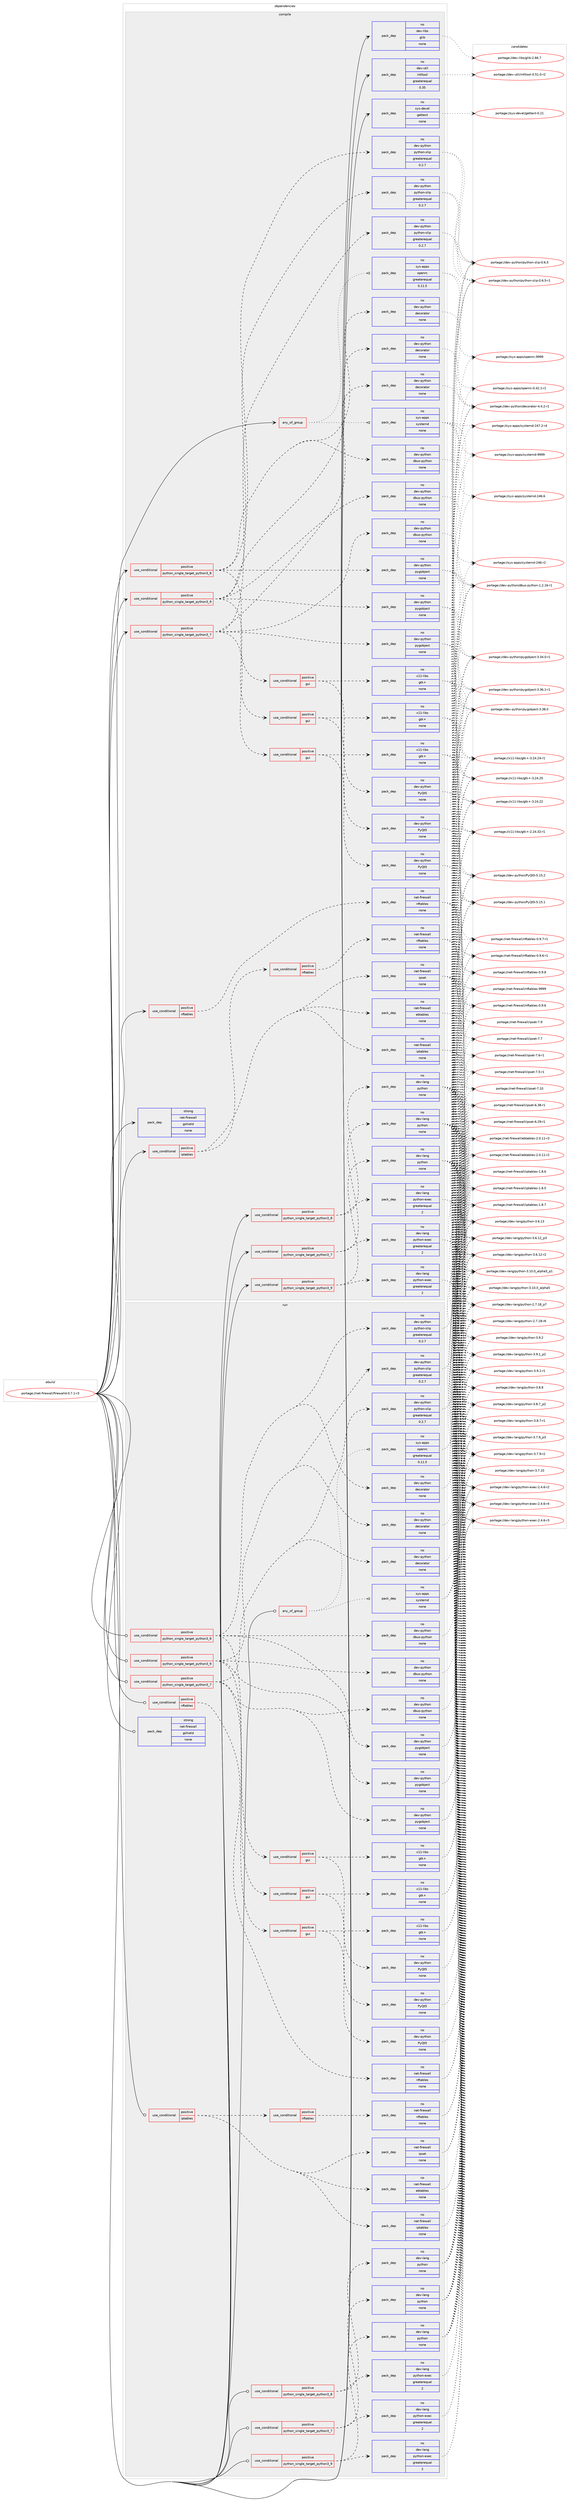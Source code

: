 digraph prolog {

# *************
# Graph options
# *************

newrank=true;
concentrate=true;
compound=true;
graph [rankdir=LR,fontname=Helvetica,fontsize=10,ranksep=1.5];#, ranksep=2.5, nodesep=0.2];
edge  [arrowhead=vee];
node  [fontname=Helvetica,fontsize=10];

# **********
# The ebuild
# **********

subgraph cluster_leftcol {
color=gray;
rank=same;
label=<<i>ebuild</i>>;
id [label="portage://net-firewall/firewalld-0.7.1-r3", color=red, width=4, href="../net-firewall/firewalld-0.7.1-r3.svg"];
}

# ****************
# The dependencies
# ****************

subgraph cluster_midcol {
color=gray;
label=<<i>dependencies</i>>;
subgraph cluster_compile {
fillcolor="#eeeeee";
style=filled;
label=<<i>compile</i>>;
subgraph any131 {
dependency13922 [label=<<TABLE BORDER="0" CELLBORDER="1" CELLSPACING="0" CELLPADDING="4"><TR><TD CELLPADDING="10">any_of_group</TD></TR></TABLE>>, shape=none, color=red];subgraph pack9972 {
dependency13923 [label=<<TABLE BORDER="0" CELLBORDER="1" CELLSPACING="0" CELLPADDING="4" WIDTH="220"><TR><TD ROWSPAN="6" CELLPADDING="30">pack_dep</TD></TR><TR><TD WIDTH="110">no</TD></TR><TR><TD>sys-apps</TD></TR><TR><TD>openrc</TD></TR><TR><TD>greaterequal</TD></TR><TR><TD>0.11.5</TD></TR></TABLE>>, shape=none, color=blue];
}
dependency13922:e -> dependency13923:w [weight=20,style="dotted",arrowhead="oinv"];
subgraph pack9973 {
dependency13924 [label=<<TABLE BORDER="0" CELLBORDER="1" CELLSPACING="0" CELLPADDING="4" WIDTH="220"><TR><TD ROWSPAN="6" CELLPADDING="30">pack_dep</TD></TR><TR><TD WIDTH="110">no</TD></TR><TR><TD>sys-apps</TD></TR><TR><TD>systemd</TD></TR><TR><TD>none</TD></TR><TR><TD></TD></TR></TABLE>>, shape=none, color=blue];
}
dependency13922:e -> dependency13924:w [weight=20,style="dotted",arrowhead="oinv"];
}
id:e -> dependency13922:w [weight=20,style="solid",arrowhead="vee"];
subgraph cond3800 {
dependency13925 [label=<<TABLE BORDER="0" CELLBORDER="1" CELLSPACING="0" CELLPADDING="4"><TR><TD ROWSPAN="3" CELLPADDING="10">use_conditional</TD></TR><TR><TD>positive</TD></TR><TR><TD>iptables</TD></TR></TABLE>>, shape=none, color=red];
subgraph pack9974 {
dependency13926 [label=<<TABLE BORDER="0" CELLBORDER="1" CELLSPACING="0" CELLPADDING="4" WIDTH="220"><TR><TD ROWSPAN="6" CELLPADDING="30">pack_dep</TD></TR><TR><TD WIDTH="110">no</TD></TR><TR><TD>net-firewall</TD></TR><TR><TD>iptables</TD></TR><TR><TD>none</TD></TR><TR><TD></TD></TR></TABLE>>, shape=none, color=blue];
}
dependency13925:e -> dependency13926:w [weight=20,style="dashed",arrowhead="vee"];
subgraph pack9975 {
dependency13927 [label=<<TABLE BORDER="0" CELLBORDER="1" CELLSPACING="0" CELLPADDING="4" WIDTH="220"><TR><TD ROWSPAN="6" CELLPADDING="30">pack_dep</TD></TR><TR><TD WIDTH="110">no</TD></TR><TR><TD>net-firewall</TD></TR><TR><TD>ebtables</TD></TR><TR><TD>none</TD></TR><TR><TD></TD></TR></TABLE>>, shape=none, color=blue];
}
dependency13925:e -> dependency13927:w [weight=20,style="dashed",arrowhead="vee"];
subgraph pack9976 {
dependency13928 [label=<<TABLE BORDER="0" CELLBORDER="1" CELLSPACING="0" CELLPADDING="4" WIDTH="220"><TR><TD ROWSPAN="6" CELLPADDING="30">pack_dep</TD></TR><TR><TD WIDTH="110">no</TD></TR><TR><TD>net-firewall</TD></TR><TR><TD>ipset</TD></TR><TR><TD>none</TD></TR><TR><TD></TD></TR></TABLE>>, shape=none, color=blue];
}
dependency13925:e -> dependency13928:w [weight=20,style="dashed",arrowhead="vee"];
subgraph cond3801 {
dependency13929 [label=<<TABLE BORDER="0" CELLBORDER="1" CELLSPACING="0" CELLPADDING="4"><TR><TD ROWSPAN="3" CELLPADDING="10">use_conditional</TD></TR><TR><TD>positive</TD></TR><TR><TD>nftables</TD></TR></TABLE>>, shape=none, color=red];
subgraph pack9977 {
dependency13930 [label=<<TABLE BORDER="0" CELLBORDER="1" CELLSPACING="0" CELLPADDING="4" WIDTH="220"><TR><TD ROWSPAN="6" CELLPADDING="30">pack_dep</TD></TR><TR><TD WIDTH="110">no</TD></TR><TR><TD>net-firewall</TD></TR><TR><TD>nftables</TD></TR><TR><TD>none</TD></TR><TR><TD></TD></TR></TABLE>>, shape=none, color=blue];
}
dependency13929:e -> dependency13930:w [weight=20,style="dashed",arrowhead="vee"];
}
dependency13925:e -> dependency13929:w [weight=20,style="dashed",arrowhead="vee"];
}
id:e -> dependency13925:w [weight=20,style="solid",arrowhead="vee"];
subgraph cond3802 {
dependency13931 [label=<<TABLE BORDER="0" CELLBORDER="1" CELLSPACING="0" CELLPADDING="4"><TR><TD ROWSPAN="3" CELLPADDING="10">use_conditional</TD></TR><TR><TD>positive</TD></TR><TR><TD>nftables</TD></TR></TABLE>>, shape=none, color=red];
subgraph pack9978 {
dependency13932 [label=<<TABLE BORDER="0" CELLBORDER="1" CELLSPACING="0" CELLPADDING="4" WIDTH="220"><TR><TD ROWSPAN="6" CELLPADDING="30">pack_dep</TD></TR><TR><TD WIDTH="110">no</TD></TR><TR><TD>net-firewall</TD></TR><TR><TD>nftables</TD></TR><TR><TD>none</TD></TR><TR><TD></TD></TR></TABLE>>, shape=none, color=blue];
}
dependency13931:e -> dependency13932:w [weight=20,style="dashed",arrowhead="vee"];
}
id:e -> dependency13931:w [weight=20,style="solid",arrowhead="vee"];
subgraph cond3803 {
dependency13933 [label=<<TABLE BORDER="0" CELLBORDER="1" CELLSPACING="0" CELLPADDING="4"><TR><TD ROWSPAN="3" CELLPADDING="10">use_conditional</TD></TR><TR><TD>positive</TD></TR><TR><TD>python_single_target_python3_7</TD></TR></TABLE>>, shape=none, color=red];
subgraph pack9979 {
dependency13934 [label=<<TABLE BORDER="0" CELLBORDER="1" CELLSPACING="0" CELLPADDING="4" WIDTH="220"><TR><TD ROWSPAN="6" CELLPADDING="30">pack_dep</TD></TR><TR><TD WIDTH="110">no</TD></TR><TR><TD>dev-lang</TD></TR><TR><TD>python</TD></TR><TR><TD>none</TD></TR><TR><TD></TD></TR></TABLE>>, shape=none, color=blue];
}
dependency13933:e -> dependency13934:w [weight=20,style="dashed",arrowhead="vee"];
subgraph pack9980 {
dependency13935 [label=<<TABLE BORDER="0" CELLBORDER="1" CELLSPACING="0" CELLPADDING="4" WIDTH="220"><TR><TD ROWSPAN="6" CELLPADDING="30">pack_dep</TD></TR><TR><TD WIDTH="110">no</TD></TR><TR><TD>dev-lang</TD></TR><TR><TD>python-exec</TD></TR><TR><TD>greaterequal</TD></TR><TR><TD>2</TD></TR></TABLE>>, shape=none, color=blue];
}
dependency13933:e -> dependency13935:w [weight=20,style="dashed",arrowhead="vee"];
}
id:e -> dependency13933:w [weight=20,style="solid",arrowhead="vee"];
subgraph cond3804 {
dependency13936 [label=<<TABLE BORDER="0" CELLBORDER="1" CELLSPACING="0" CELLPADDING="4"><TR><TD ROWSPAN="3" CELLPADDING="10">use_conditional</TD></TR><TR><TD>positive</TD></TR><TR><TD>python_single_target_python3_7</TD></TR></TABLE>>, shape=none, color=red];
subgraph pack9981 {
dependency13937 [label=<<TABLE BORDER="0" CELLBORDER="1" CELLSPACING="0" CELLPADDING="4" WIDTH="220"><TR><TD ROWSPAN="6" CELLPADDING="30">pack_dep</TD></TR><TR><TD WIDTH="110">no</TD></TR><TR><TD>dev-python</TD></TR><TR><TD>dbus-python</TD></TR><TR><TD>none</TD></TR><TR><TD></TD></TR></TABLE>>, shape=none, color=blue];
}
dependency13936:e -> dependency13937:w [weight=20,style="dashed",arrowhead="vee"];
subgraph pack9982 {
dependency13938 [label=<<TABLE BORDER="0" CELLBORDER="1" CELLSPACING="0" CELLPADDING="4" WIDTH="220"><TR><TD ROWSPAN="6" CELLPADDING="30">pack_dep</TD></TR><TR><TD WIDTH="110">no</TD></TR><TR><TD>dev-python</TD></TR><TR><TD>decorator</TD></TR><TR><TD>none</TD></TR><TR><TD></TD></TR></TABLE>>, shape=none, color=blue];
}
dependency13936:e -> dependency13938:w [weight=20,style="dashed",arrowhead="vee"];
subgraph pack9983 {
dependency13939 [label=<<TABLE BORDER="0" CELLBORDER="1" CELLSPACING="0" CELLPADDING="4" WIDTH="220"><TR><TD ROWSPAN="6" CELLPADDING="30">pack_dep</TD></TR><TR><TD WIDTH="110">no</TD></TR><TR><TD>dev-python</TD></TR><TR><TD>python-slip</TD></TR><TR><TD>greaterequal</TD></TR><TR><TD>0.2.7</TD></TR></TABLE>>, shape=none, color=blue];
}
dependency13936:e -> dependency13939:w [weight=20,style="dashed",arrowhead="vee"];
subgraph pack9984 {
dependency13940 [label=<<TABLE BORDER="0" CELLBORDER="1" CELLSPACING="0" CELLPADDING="4" WIDTH="220"><TR><TD ROWSPAN="6" CELLPADDING="30">pack_dep</TD></TR><TR><TD WIDTH="110">no</TD></TR><TR><TD>dev-python</TD></TR><TR><TD>pygobject</TD></TR><TR><TD>none</TD></TR><TR><TD></TD></TR></TABLE>>, shape=none, color=blue];
}
dependency13936:e -> dependency13940:w [weight=20,style="dashed",arrowhead="vee"];
subgraph cond3805 {
dependency13941 [label=<<TABLE BORDER="0" CELLBORDER="1" CELLSPACING="0" CELLPADDING="4"><TR><TD ROWSPAN="3" CELLPADDING="10">use_conditional</TD></TR><TR><TD>positive</TD></TR><TR><TD>gui</TD></TR></TABLE>>, shape=none, color=red];
subgraph pack9985 {
dependency13942 [label=<<TABLE BORDER="0" CELLBORDER="1" CELLSPACING="0" CELLPADDING="4" WIDTH="220"><TR><TD ROWSPAN="6" CELLPADDING="30">pack_dep</TD></TR><TR><TD WIDTH="110">no</TD></TR><TR><TD>x11-libs</TD></TR><TR><TD>gtk+</TD></TR><TR><TD>none</TD></TR><TR><TD></TD></TR></TABLE>>, shape=none, color=blue];
}
dependency13941:e -> dependency13942:w [weight=20,style="dashed",arrowhead="vee"];
subgraph pack9986 {
dependency13943 [label=<<TABLE BORDER="0" CELLBORDER="1" CELLSPACING="0" CELLPADDING="4" WIDTH="220"><TR><TD ROWSPAN="6" CELLPADDING="30">pack_dep</TD></TR><TR><TD WIDTH="110">no</TD></TR><TR><TD>dev-python</TD></TR><TR><TD>PyQt5</TD></TR><TR><TD>none</TD></TR><TR><TD></TD></TR></TABLE>>, shape=none, color=blue];
}
dependency13941:e -> dependency13943:w [weight=20,style="dashed",arrowhead="vee"];
}
dependency13936:e -> dependency13941:w [weight=20,style="dashed",arrowhead="vee"];
}
id:e -> dependency13936:w [weight=20,style="solid",arrowhead="vee"];
subgraph cond3806 {
dependency13944 [label=<<TABLE BORDER="0" CELLBORDER="1" CELLSPACING="0" CELLPADDING="4"><TR><TD ROWSPAN="3" CELLPADDING="10">use_conditional</TD></TR><TR><TD>positive</TD></TR><TR><TD>python_single_target_python3_8</TD></TR></TABLE>>, shape=none, color=red];
subgraph pack9987 {
dependency13945 [label=<<TABLE BORDER="0" CELLBORDER="1" CELLSPACING="0" CELLPADDING="4" WIDTH="220"><TR><TD ROWSPAN="6" CELLPADDING="30">pack_dep</TD></TR><TR><TD WIDTH="110">no</TD></TR><TR><TD>dev-lang</TD></TR><TR><TD>python</TD></TR><TR><TD>none</TD></TR><TR><TD></TD></TR></TABLE>>, shape=none, color=blue];
}
dependency13944:e -> dependency13945:w [weight=20,style="dashed",arrowhead="vee"];
subgraph pack9988 {
dependency13946 [label=<<TABLE BORDER="0" CELLBORDER="1" CELLSPACING="0" CELLPADDING="4" WIDTH="220"><TR><TD ROWSPAN="6" CELLPADDING="30">pack_dep</TD></TR><TR><TD WIDTH="110">no</TD></TR><TR><TD>dev-lang</TD></TR><TR><TD>python-exec</TD></TR><TR><TD>greaterequal</TD></TR><TR><TD>2</TD></TR></TABLE>>, shape=none, color=blue];
}
dependency13944:e -> dependency13946:w [weight=20,style="dashed",arrowhead="vee"];
}
id:e -> dependency13944:w [weight=20,style="solid",arrowhead="vee"];
subgraph cond3807 {
dependency13947 [label=<<TABLE BORDER="0" CELLBORDER="1" CELLSPACING="0" CELLPADDING="4"><TR><TD ROWSPAN="3" CELLPADDING="10">use_conditional</TD></TR><TR><TD>positive</TD></TR><TR><TD>python_single_target_python3_8</TD></TR></TABLE>>, shape=none, color=red];
subgraph pack9989 {
dependency13948 [label=<<TABLE BORDER="0" CELLBORDER="1" CELLSPACING="0" CELLPADDING="4" WIDTH="220"><TR><TD ROWSPAN="6" CELLPADDING="30">pack_dep</TD></TR><TR><TD WIDTH="110">no</TD></TR><TR><TD>dev-python</TD></TR><TR><TD>dbus-python</TD></TR><TR><TD>none</TD></TR><TR><TD></TD></TR></TABLE>>, shape=none, color=blue];
}
dependency13947:e -> dependency13948:w [weight=20,style="dashed",arrowhead="vee"];
subgraph pack9990 {
dependency13949 [label=<<TABLE BORDER="0" CELLBORDER="1" CELLSPACING="0" CELLPADDING="4" WIDTH="220"><TR><TD ROWSPAN="6" CELLPADDING="30">pack_dep</TD></TR><TR><TD WIDTH="110">no</TD></TR><TR><TD>dev-python</TD></TR><TR><TD>decorator</TD></TR><TR><TD>none</TD></TR><TR><TD></TD></TR></TABLE>>, shape=none, color=blue];
}
dependency13947:e -> dependency13949:w [weight=20,style="dashed",arrowhead="vee"];
subgraph pack9991 {
dependency13950 [label=<<TABLE BORDER="0" CELLBORDER="1" CELLSPACING="0" CELLPADDING="4" WIDTH="220"><TR><TD ROWSPAN="6" CELLPADDING="30">pack_dep</TD></TR><TR><TD WIDTH="110">no</TD></TR><TR><TD>dev-python</TD></TR><TR><TD>python-slip</TD></TR><TR><TD>greaterequal</TD></TR><TR><TD>0.2.7</TD></TR></TABLE>>, shape=none, color=blue];
}
dependency13947:e -> dependency13950:w [weight=20,style="dashed",arrowhead="vee"];
subgraph pack9992 {
dependency13951 [label=<<TABLE BORDER="0" CELLBORDER="1" CELLSPACING="0" CELLPADDING="4" WIDTH="220"><TR><TD ROWSPAN="6" CELLPADDING="30">pack_dep</TD></TR><TR><TD WIDTH="110">no</TD></TR><TR><TD>dev-python</TD></TR><TR><TD>pygobject</TD></TR><TR><TD>none</TD></TR><TR><TD></TD></TR></TABLE>>, shape=none, color=blue];
}
dependency13947:e -> dependency13951:w [weight=20,style="dashed",arrowhead="vee"];
subgraph cond3808 {
dependency13952 [label=<<TABLE BORDER="0" CELLBORDER="1" CELLSPACING="0" CELLPADDING="4"><TR><TD ROWSPAN="3" CELLPADDING="10">use_conditional</TD></TR><TR><TD>positive</TD></TR><TR><TD>gui</TD></TR></TABLE>>, shape=none, color=red];
subgraph pack9993 {
dependency13953 [label=<<TABLE BORDER="0" CELLBORDER="1" CELLSPACING="0" CELLPADDING="4" WIDTH="220"><TR><TD ROWSPAN="6" CELLPADDING="30">pack_dep</TD></TR><TR><TD WIDTH="110">no</TD></TR><TR><TD>x11-libs</TD></TR><TR><TD>gtk+</TD></TR><TR><TD>none</TD></TR><TR><TD></TD></TR></TABLE>>, shape=none, color=blue];
}
dependency13952:e -> dependency13953:w [weight=20,style="dashed",arrowhead="vee"];
subgraph pack9994 {
dependency13954 [label=<<TABLE BORDER="0" CELLBORDER="1" CELLSPACING="0" CELLPADDING="4" WIDTH="220"><TR><TD ROWSPAN="6" CELLPADDING="30">pack_dep</TD></TR><TR><TD WIDTH="110">no</TD></TR><TR><TD>dev-python</TD></TR><TR><TD>PyQt5</TD></TR><TR><TD>none</TD></TR><TR><TD></TD></TR></TABLE>>, shape=none, color=blue];
}
dependency13952:e -> dependency13954:w [weight=20,style="dashed",arrowhead="vee"];
}
dependency13947:e -> dependency13952:w [weight=20,style="dashed",arrowhead="vee"];
}
id:e -> dependency13947:w [weight=20,style="solid",arrowhead="vee"];
subgraph cond3809 {
dependency13955 [label=<<TABLE BORDER="0" CELLBORDER="1" CELLSPACING="0" CELLPADDING="4"><TR><TD ROWSPAN="3" CELLPADDING="10">use_conditional</TD></TR><TR><TD>positive</TD></TR><TR><TD>python_single_target_python3_9</TD></TR></TABLE>>, shape=none, color=red];
subgraph pack9995 {
dependency13956 [label=<<TABLE BORDER="0" CELLBORDER="1" CELLSPACING="0" CELLPADDING="4" WIDTH="220"><TR><TD ROWSPAN="6" CELLPADDING="30">pack_dep</TD></TR><TR><TD WIDTH="110">no</TD></TR><TR><TD>dev-lang</TD></TR><TR><TD>python</TD></TR><TR><TD>none</TD></TR><TR><TD></TD></TR></TABLE>>, shape=none, color=blue];
}
dependency13955:e -> dependency13956:w [weight=20,style="dashed",arrowhead="vee"];
subgraph pack9996 {
dependency13957 [label=<<TABLE BORDER="0" CELLBORDER="1" CELLSPACING="0" CELLPADDING="4" WIDTH="220"><TR><TD ROWSPAN="6" CELLPADDING="30">pack_dep</TD></TR><TR><TD WIDTH="110">no</TD></TR><TR><TD>dev-lang</TD></TR><TR><TD>python-exec</TD></TR><TR><TD>greaterequal</TD></TR><TR><TD>2</TD></TR></TABLE>>, shape=none, color=blue];
}
dependency13955:e -> dependency13957:w [weight=20,style="dashed",arrowhead="vee"];
}
id:e -> dependency13955:w [weight=20,style="solid",arrowhead="vee"];
subgraph cond3810 {
dependency13958 [label=<<TABLE BORDER="0" CELLBORDER="1" CELLSPACING="0" CELLPADDING="4"><TR><TD ROWSPAN="3" CELLPADDING="10">use_conditional</TD></TR><TR><TD>positive</TD></TR><TR><TD>python_single_target_python3_9</TD></TR></TABLE>>, shape=none, color=red];
subgraph pack9997 {
dependency13959 [label=<<TABLE BORDER="0" CELLBORDER="1" CELLSPACING="0" CELLPADDING="4" WIDTH="220"><TR><TD ROWSPAN="6" CELLPADDING="30">pack_dep</TD></TR><TR><TD WIDTH="110">no</TD></TR><TR><TD>dev-python</TD></TR><TR><TD>dbus-python</TD></TR><TR><TD>none</TD></TR><TR><TD></TD></TR></TABLE>>, shape=none, color=blue];
}
dependency13958:e -> dependency13959:w [weight=20,style="dashed",arrowhead="vee"];
subgraph pack9998 {
dependency13960 [label=<<TABLE BORDER="0" CELLBORDER="1" CELLSPACING="0" CELLPADDING="4" WIDTH="220"><TR><TD ROWSPAN="6" CELLPADDING="30">pack_dep</TD></TR><TR><TD WIDTH="110">no</TD></TR><TR><TD>dev-python</TD></TR><TR><TD>decorator</TD></TR><TR><TD>none</TD></TR><TR><TD></TD></TR></TABLE>>, shape=none, color=blue];
}
dependency13958:e -> dependency13960:w [weight=20,style="dashed",arrowhead="vee"];
subgraph pack9999 {
dependency13961 [label=<<TABLE BORDER="0" CELLBORDER="1" CELLSPACING="0" CELLPADDING="4" WIDTH="220"><TR><TD ROWSPAN="6" CELLPADDING="30">pack_dep</TD></TR><TR><TD WIDTH="110">no</TD></TR><TR><TD>dev-python</TD></TR><TR><TD>python-slip</TD></TR><TR><TD>greaterequal</TD></TR><TR><TD>0.2.7</TD></TR></TABLE>>, shape=none, color=blue];
}
dependency13958:e -> dependency13961:w [weight=20,style="dashed",arrowhead="vee"];
subgraph pack10000 {
dependency13962 [label=<<TABLE BORDER="0" CELLBORDER="1" CELLSPACING="0" CELLPADDING="4" WIDTH="220"><TR><TD ROWSPAN="6" CELLPADDING="30">pack_dep</TD></TR><TR><TD WIDTH="110">no</TD></TR><TR><TD>dev-python</TD></TR><TR><TD>pygobject</TD></TR><TR><TD>none</TD></TR><TR><TD></TD></TR></TABLE>>, shape=none, color=blue];
}
dependency13958:e -> dependency13962:w [weight=20,style="dashed",arrowhead="vee"];
subgraph cond3811 {
dependency13963 [label=<<TABLE BORDER="0" CELLBORDER="1" CELLSPACING="0" CELLPADDING="4"><TR><TD ROWSPAN="3" CELLPADDING="10">use_conditional</TD></TR><TR><TD>positive</TD></TR><TR><TD>gui</TD></TR></TABLE>>, shape=none, color=red];
subgraph pack10001 {
dependency13964 [label=<<TABLE BORDER="0" CELLBORDER="1" CELLSPACING="0" CELLPADDING="4" WIDTH="220"><TR><TD ROWSPAN="6" CELLPADDING="30">pack_dep</TD></TR><TR><TD WIDTH="110">no</TD></TR><TR><TD>x11-libs</TD></TR><TR><TD>gtk+</TD></TR><TR><TD>none</TD></TR><TR><TD></TD></TR></TABLE>>, shape=none, color=blue];
}
dependency13963:e -> dependency13964:w [weight=20,style="dashed",arrowhead="vee"];
subgraph pack10002 {
dependency13965 [label=<<TABLE BORDER="0" CELLBORDER="1" CELLSPACING="0" CELLPADDING="4" WIDTH="220"><TR><TD ROWSPAN="6" CELLPADDING="30">pack_dep</TD></TR><TR><TD WIDTH="110">no</TD></TR><TR><TD>dev-python</TD></TR><TR><TD>PyQt5</TD></TR><TR><TD>none</TD></TR><TR><TD></TD></TR></TABLE>>, shape=none, color=blue];
}
dependency13963:e -> dependency13965:w [weight=20,style="dashed",arrowhead="vee"];
}
dependency13958:e -> dependency13963:w [weight=20,style="dashed",arrowhead="vee"];
}
id:e -> dependency13958:w [weight=20,style="solid",arrowhead="vee"];
subgraph pack10003 {
dependency13966 [label=<<TABLE BORDER="0" CELLBORDER="1" CELLSPACING="0" CELLPADDING="4" WIDTH="220"><TR><TD ROWSPAN="6" CELLPADDING="30">pack_dep</TD></TR><TR><TD WIDTH="110">no</TD></TR><TR><TD>dev-libs</TD></TR><TR><TD>glib</TD></TR><TR><TD>none</TD></TR><TR><TD></TD></TR></TABLE>>, shape=none, color=blue];
}
id:e -> dependency13966:w [weight=20,style="solid",arrowhead="vee"];
subgraph pack10004 {
dependency13967 [label=<<TABLE BORDER="0" CELLBORDER="1" CELLSPACING="0" CELLPADDING="4" WIDTH="220"><TR><TD ROWSPAN="6" CELLPADDING="30">pack_dep</TD></TR><TR><TD WIDTH="110">no</TD></TR><TR><TD>dev-util</TD></TR><TR><TD>intltool</TD></TR><TR><TD>greaterequal</TD></TR><TR><TD>0.35</TD></TR></TABLE>>, shape=none, color=blue];
}
id:e -> dependency13967:w [weight=20,style="solid",arrowhead="vee"];
subgraph pack10005 {
dependency13968 [label=<<TABLE BORDER="0" CELLBORDER="1" CELLSPACING="0" CELLPADDING="4" WIDTH="220"><TR><TD ROWSPAN="6" CELLPADDING="30">pack_dep</TD></TR><TR><TD WIDTH="110">no</TD></TR><TR><TD>sys-devel</TD></TR><TR><TD>gettext</TD></TR><TR><TD>none</TD></TR><TR><TD></TD></TR></TABLE>>, shape=none, color=blue];
}
id:e -> dependency13968:w [weight=20,style="solid",arrowhead="vee"];
subgraph pack10006 {
dependency13969 [label=<<TABLE BORDER="0" CELLBORDER="1" CELLSPACING="0" CELLPADDING="4" WIDTH="220"><TR><TD ROWSPAN="6" CELLPADDING="30">pack_dep</TD></TR><TR><TD WIDTH="110">strong</TD></TR><TR><TD>net-firewall</TD></TR><TR><TD>gshield</TD></TR><TR><TD>none</TD></TR><TR><TD></TD></TR></TABLE>>, shape=none, color=blue];
}
id:e -> dependency13969:w [weight=20,style="solid",arrowhead="vee"];
}
subgraph cluster_compileandrun {
fillcolor="#eeeeee";
style=filled;
label=<<i>compile and run</i>>;
}
subgraph cluster_run {
fillcolor="#eeeeee";
style=filled;
label=<<i>run</i>>;
subgraph any132 {
dependency13970 [label=<<TABLE BORDER="0" CELLBORDER="1" CELLSPACING="0" CELLPADDING="4"><TR><TD CELLPADDING="10">any_of_group</TD></TR></TABLE>>, shape=none, color=red];subgraph pack10007 {
dependency13971 [label=<<TABLE BORDER="0" CELLBORDER="1" CELLSPACING="0" CELLPADDING="4" WIDTH="220"><TR><TD ROWSPAN="6" CELLPADDING="30">pack_dep</TD></TR><TR><TD WIDTH="110">no</TD></TR><TR><TD>sys-apps</TD></TR><TR><TD>openrc</TD></TR><TR><TD>greaterequal</TD></TR><TR><TD>0.11.5</TD></TR></TABLE>>, shape=none, color=blue];
}
dependency13970:e -> dependency13971:w [weight=20,style="dotted",arrowhead="oinv"];
subgraph pack10008 {
dependency13972 [label=<<TABLE BORDER="0" CELLBORDER="1" CELLSPACING="0" CELLPADDING="4" WIDTH="220"><TR><TD ROWSPAN="6" CELLPADDING="30">pack_dep</TD></TR><TR><TD WIDTH="110">no</TD></TR><TR><TD>sys-apps</TD></TR><TR><TD>systemd</TD></TR><TR><TD>none</TD></TR><TR><TD></TD></TR></TABLE>>, shape=none, color=blue];
}
dependency13970:e -> dependency13972:w [weight=20,style="dotted",arrowhead="oinv"];
}
id:e -> dependency13970:w [weight=20,style="solid",arrowhead="odot"];
subgraph cond3812 {
dependency13973 [label=<<TABLE BORDER="0" CELLBORDER="1" CELLSPACING="0" CELLPADDING="4"><TR><TD ROWSPAN="3" CELLPADDING="10">use_conditional</TD></TR><TR><TD>positive</TD></TR><TR><TD>iptables</TD></TR></TABLE>>, shape=none, color=red];
subgraph pack10009 {
dependency13974 [label=<<TABLE BORDER="0" CELLBORDER="1" CELLSPACING="0" CELLPADDING="4" WIDTH="220"><TR><TD ROWSPAN="6" CELLPADDING="30">pack_dep</TD></TR><TR><TD WIDTH="110">no</TD></TR><TR><TD>net-firewall</TD></TR><TR><TD>iptables</TD></TR><TR><TD>none</TD></TR><TR><TD></TD></TR></TABLE>>, shape=none, color=blue];
}
dependency13973:e -> dependency13974:w [weight=20,style="dashed",arrowhead="vee"];
subgraph pack10010 {
dependency13975 [label=<<TABLE BORDER="0" CELLBORDER="1" CELLSPACING="0" CELLPADDING="4" WIDTH="220"><TR><TD ROWSPAN="6" CELLPADDING="30">pack_dep</TD></TR><TR><TD WIDTH="110">no</TD></TR><TR><TD>net-firewall</TD></TR><TR><TD>ebtables</TD></TR><TR><TD>none</TD></TR><TR><TD></TD></TR></TABLE>>, shape=none, color=blue];
}
dependency13973:e -> dependency13975:w [weight=20,style="dashed",arrowhead="vee"];
subgraph pack10011 {
dependency13976 [label=<<TABLE BORDER="0" CELLBORDER="1" CELLSPACING="0" CELLPADDING="4" WIDTH="220"><TR><TD ROWSPAN="6" CELLPADDING="30">pack_dep</TD></TR><TR><TD WIDTH="110">no</TD></TR><TR><TD>net-firewall</TD></TR><TR><TD>ipset</TD></TR><TR><TD>none</TD></TR><TR><TD></TD></TR></TABLE>>, shape=none, color=blue];
}
dependency13973:e -> dependency13976:w [weight=20,style="dashed",arrowhead="vee"];
subgraph cond3813 {
dependency13977 [label=<<TABLE BORDER="0" CELLBORDER="1" CELLSPACING="0" CELLPADDING="4"><TR><TD ROWSPAN="3" CELLPADDING="10">use_conditional</TD></TR><TR><TD>positive</TD></TR><TR><TD>nftables</TD></TR></TABLE>>, shape=none, color=red];
subgraph pack10012 {
dependency13978 [label=<<TABLE BORDER="0" CELLBORDER="1" CELLSPACING="0" CELLPADDING="4" WIDTH="220"><TR><TD ROWSPAN="6" CELLPADDING="30">pack_dep</TD></TR><TR><TD WIDTH="110">no</TD></TR><TR><TD>net-firewall</TD></TR><TR><TD>nftables</TD></TR><TR><TD>none</TD></TR><TR><TD></TD></TR></TABLE>>, shape=none, color=blue];
}
dependency13977:e -> dependency13978:w [weight=20,style="dashed",arrowhead="vee"];
}
dependency13973:e -> dependency13977:w [weight=20,style="dashed",arrowhead="vee"];
}
id:e -> dependency13973:w [weight=20,style="solid",arrowhead="odot"];
subgraph cond3814 {
dependency13979 [label=<<TABLE BORDER="0" CELLBORDER="1" CELLSPACING="0" CELLPADDING="4"><TR><TD ROWSPAN="3" CELLPADDING="10">use_conditional</TD></TR><TR><TD>positive</TD></TR><TR><TD>nftables</TD></TR></TABLE>>, shape=none, color=red];
subgraph pack10013 {
dependency13980 [label=<<TABLE BORDER="0" CELLBORDER="1" CELLSPACING="0" CELLPADDING="4" WIDTH="220"><TR><TD ROWSPAN="6" CELLPADDING="30">pack_dep</TD></TR><TR><TD WIDTH="110">no</TD></TR><TR><TD>net-firewall</TD></TR><TR><TD>nftables</TD></TR><TR><TD>none</TD></TR><TR><TD></TD></TR></TABLE>>, shape=none, color=blue];
}
dependency13979:e -> dependency13980:w [weight=20,style="dashed",arrowhead="vee"];
}
id:e -> dependency13979:w [weight=20,style="solid",arrowhead="odot"];
subgraph cond3815 {
dependency13981 [label=<<TABLE BORDER="0" CELLBORDER="1" CELLSPACING="0" CELLPADDING="4"><TR><TD ROWSPAN="3" CELLPADDING="10">use_conditional</TD></TR><TR><TD>positive</TD></TR><TR><TD>python_single_target_python3_7</TD></TR></TABLE>>, shape=none, color=red];
subgraph pack10014 {
dependency13982 [label=<<TABLE BORDER="0" CELLBORDER="1" CELLSPACING="0" CELLPADDING="4" WIDTH="220"><TR><TD ROWSPAN="6" CELLPADDING="30">pack_dep</TD></TR><TR><TD WIDTH="110">no</TD></TR><TR><TD>dev-lang</TD></TR><TR><TD>python</TD></TR><TR><TD>none</TD></TR><TR><TD></TD></TR></TABLE>>, shape=none, color=blue];
}
dependency13981:e -> dependency13982:w [weight=20,style="dashed",arrowhead="vee"];
subgraph pack10015 {
dependency13983 [label=<<TABLE BORDER="0" CELLBORDER="1" CELLSPACING="0" CELLPADDING="4" WIDTH="220"><TR><TD ROWSPAN="6" CELLPADDING="30">pack_dep</TD></TR><TR><TD WIDTH="110">no</TD></TR><TR><TD>dev-lang</TD></TR><TR><TD>python-exec</TD></TR><TR><TD>greaterequal</TD></TR><TR><TD>2</TD></TR></TABLE>>, shape=none, color=blue];
}
dependency13981:e -> dependency13983:w [weight=20,style="dashed",arrowhead="vee"];
}
id:e -> dependency13981:w [weight=20,style="solid",arrowhead="odot"];
subgraph cond3816 {
dependency13984 [label=<<TABLE BORDER="0" CELLBORDER="1" CELLSPACING="0" CELLPADDING="4"><TR><TD ROWSPAN="3" CELLPADDING="10">use_conditional</TD></TR><TR><TD>positive</TD></TR><TR><TD>python_single_target_python3_7</TD></TR></TABLE>>, shape=none, color=red];
subgraph pack10016 {
dependency13985 [label=<<TABLE BORDER="0" CELLBORDER="1" CELLSPACING="0" CELLPADDING="4" WIDTH="220"><TR><TD ROWSPAN="6" CELLPADDING="30">pack_dep</TD></TR><TR><TD WIDTH="110">no</TD></TR><TR><TD>dev-python</TD></TR><TR><TD>dbus-python</TD></TR><TR><TD>none</TD></TR><TR><TD></TD></TR></TABLE>>, shape=none, color=blue];
}
dependency13984:e -> dependency13985:w [weight=20,style="dashed",arrowhead="vee"];
subgraph pack10017 {
dependency13986 [label=<<TABLE BORDER="0" CELLBORDER="1" CELLSPACING="0" CELLPADDING="4" WIDTH="220"><TR><TD ROWSPAN="6" CELLPADDING="30">pack_dep</TD></TR><TR><TD WIDTH="110">no</TD></TR><TR><TD>dev-python</TD></TR><TR><TD>decorator</TD></TR><TR><TD>none</TD></TR><TR><TD></TD></TR></TABLE>>, shape=none, color=blue];
}
dependency13984:e -> dependency13986:w [weight=20,style="dashed",arrowhead="vee"];
subgraph pack10018 {
dependency13987 [label=<<TABLE BORDER="0" CELLBORDER="1" CELLSPACING="0" CELLPADDING="4" WIDTH="220"><TR><TD ROWSPAN="6" CELLPADDING="30">pack_dep</TD></TR><TR><TD WIDTH="110">no</TD></TR><TR><TD>dev-python</TD></TR><TR><TD>python-slip</TD></TR><TR><TD>greaterequal</TD></TR><TR><TD>0.2.7</TD></TR></TABLE>>, shape=none, color=blue];
}
dependency13984:e -> dependency13987:w [weight=20,style="dashed",arrowhead="vee"];
subgraph pack10019 {
dependency13988 [label=<<TABLE BORDER="0" CELLBORDER="1" CELLSPACING="0" CELLPADDING="4" WIDTH="220"><TR><TD ROWSPAN="6" CELLPADDING="30">pack_dep</TD></TR><TR><TD WIDTH="110">no</TD></TR><TR><TD>dev-python</TD></TR><TR><TD>pygobject</TD></TR><TR><TD>none</TD></TR><TR><TD></TD></TR></TABLE>>, shape=none, color=blue];
}
dependency13984:e -> dependency13988:w [weight=20,style="dashed",arrowhead="vee"];
subgraph cond3817 {
dependency13989 [label=<<TABLE BORDER="0" CELLBORDER="1" CELLSPACING="0" CELLPADDING="4"><TR><TD ROWSPAN="3" CELLPADDING="10">use_conditional</TD></TR><TR><TD>positive</TD></TR><TR><TD>gui</TD></TR></TABLE>>, shape=none, color=red];
subgraph pack10020 {
dependency13990 [label=<<TABLE BORDER="0" CELLBORDER="1" CELLSPACING="0" CELLPADDING="4" WIDTH="220"><TR><TD ROWSPAN="6" CELLPADDING="30">pack_dep</TD></TR><TR><TD WIDTH="110">no</TD></TR><TR><TD>x11-libs</TD></TR><TR><TD>gtk+</TD></TR><TR><TD>none</TD></TR><TR><TD></TD></TR></TABLE>>, shape=none, color=blue];
}
dependency13989:e -> dependency13990:w [weight=20,style="dashed",arrowhead="vee"];
subgraph pack10021 {
dependency13991 [label=<<TABLE BORDER="0" CELLBORDER="1" CELLSPACING="0" CELLPADDING="4" WIDTH="220"><TR><TD ROWSPAN="6" CELLPADDING="30">pack_dep</TD></TR><TR><TD WIDTH="110">no</TD></TR><TR><TD>dev-python</TD></TR><TR><TD>PyQt5</TD></TR><TR><TD>none</TD></TR><TR><TD></TD></TR></TABLE>>, shape=none, color=blue];
}
dependency13989:e -> dependency13991:w [weight=20,style="dashed",arrowhead="vee"];
}
dependency13984:e -> dependency13989:w [weight=20,style="dashed",arrowhead="vee"];
}
id:e -> dependency13984:w [weight=20,style="solid",arrowhead="odot"];
subgraph cond3818 {
dependency13992 [label=<<TABLE BORDER="0" CELLBORDER="1" CELLSPACING="0" CELLPADDING="4"><TR><TD ROWSPAN="3" CELLPADDING="10">use_conditional</TD></TR><TR><TD>positive</TD></TR><TR><TD>python_single_target_python3_8</TD></TR></TABLE>>, shape=none, color=red];
subgraph pack10022 {
dependency13993 [label=<<TABLE BORDER="0" CELLBORDER="1" CELLSPACING="0" CELLPADDING="4" WIDTH="220"><TR><TD ROWSPAN="6" CELLPADDING="30">pack_dep</TD></TR><TR><TD WIDTH="110">no</TD></TR><TR><TD>dev-lang</TD></TR><TR><TD>python</TD></TR><TR><TD>none</TD></TR><TR><TD></TD></TR></TABLE>>, shape=none, color=blue];
}
dependency13992:e -> dependency13993:w [weight=20,style="dashed",arrowhead="vee"];
subgraph pack10023 {
dependency13994 [label=<<TABLE BORDER="0" CELLBORDER="1" CELLSPACING="0" CELLPADDING="4" WIDTH="220"><TR><TD ROWSPAN="6" CELLPADDING="30">pack_dep</TD></TR><TR><TD WIDTH="110">no</TD></TR><TR><TD>dev-lang</TD></TR><TR><TD>python-exec</TD></TR><TR><TD>greaterequal</TD></TR><TR><TD>2</TD></TR></TABLE>>, shape=none, color=blue];
}
dependency13992:e -> dependency13994:w [weight=20,style="dashed",arrowhead="vee"];
}
id:e -> dependency13992:w [weight=20,style="solid",arrowhead="odot"];
subgraph cond3819 {
dependency13995 [label=<<TABLE BORDER="0" CELLBORDER="1" CELLSPACING="0" CELLPADDING="4"><TR><TD ROWSPAN="3" CELLPADDING="10">use_conditional</TD></TR><TR><TD>positive</TD></TR><TR><TD>python_single_target_python3_8</TD></TR></TABLE>>, shape=none, color=red];
subgraph pack10024 {
dependency13996 [label=<<TABLE BORDER="0" CELLBORDER="1" CELLSPACING="0" CELLPADDING="4" WIDTH="220"><TR><TD ROWSPAN="6" CELLPADDING="30">pack_dep</TD></TR><TR><TD WIDTH="110">no</TD></TR><TR><TD>dev-python</TD></TR><TR><TD>dbus-python</TD></TR><TR><TD>none</TD></TR><TR><TD></TD></TR></TABLE>>, shape=none, color=blue];
}
dependency13995:e -> dependency13996:w [weight=20,style="dashed",arrowhead="vee"];
subgraph pack10025 {
dependency13997 [label=<<TABLE BORDER="0" CELLBORDER="1" CELLSPACING="0" CELLPADDING="4" WIDTH="220"><TR><TD ROWSPAN="6" CELLPADDING="30">pack_dep</TD></TR><TR><TD WIDTH="110">no</TD></TR><TR><TD>dev-python</TD></TR><TR><TD>decorator</TD></TR><TR><TD>none</TD></TR><TR><TD></TD></TR></TABLE>>, shape=none, color=blue];
}
dependency13995:e -> dependency13997:w [weight=20,style="dashed",arrowhead="vee"];
subgraph pack10026 {
dependency13998 [label=<<TABLE BORDER="0" CELLBORDER="1" CELLSPACING="0" CELLPADDING="4" WIDTH="220"><TR><TD ROWSPAN="6" CELLPADDING="30">pack_dep</TD></TR><TR><TD WIDTH="110">no</TD></TR><TR><TD>dev-python</TD></TR><TR><TD>python-slip</TD></TR><TR><TD>greaterequal</TD></TR><TR><TD>0.2.7</TD></TR></TABLE>>, shape=none, color=blue];
}
dependency13995:e -> dependency13998:w [weight=20,style="dashed",arrowhead="vee"];
subgraph pack10027 {
dependency13999 [label=<<TABLE BORDER="0" CELLBORDER="1" CELLSPACING="0" CELLPADDING="4" WIDTH="220"><TR><TD ROWSPAN="6" CELLPADDING="30">pack_dep</TD></TR><TR><TD WIDTH="110">no</TD></TR><TR><TD>dev-python</TD></TR><TR><TD>pygobject</TD></TR><TR><TD>none</TD></TR><TR><TD></TD></TR></TABLE>>, shape=none, color=blue];
}
dependency13995:e -> dependency13999:w [weight=20,style="dashed",arrowhead="vee"];
subgraph cond3820 {
dependency14000 [label=<<TABLE BORDER="0" CELLBORDER="1" CELLSPACING="0" CELLPADDING="4"><TR><TD ROWSPAN="3" CELLPADDING="10">use_conditional</TD></TR><TR><TD>positive</TD></TR><TR><TD>gui</TD></TR></TABLE>>, shape=none, color=red];
subgraph pack10028 {
dependency14001 [label=<<TABLE BORDER="0" CELLBORDER="1" CELLSPACING="0" CELLPADDING="4" WIDTH="220"><TR><TD ROWSPAN="6" CELLPADDING="30">pack_dep</TD></TR><TR><TD WIDTH="110">no</TD></TR><TR><TD>x11-libs</TD></TR><TR><TD>gtk+</TD></TR><TR><TD>none</TD></TR><TR><TD></TD></TR></TABLE>>, shape=none, color=blue];
}
dependency14000:e -> dependency14001:w [weight=20,style="dashed",arrowhead="vee"];
subgraph pack10029 {
dependency14002 [label=<<TABLE BORDER="0" CELLBORDER="1" CELLSPACING="0" CELLPADDING="4" WIDTH="220"><TR><TD ROWSPAN="6" CELLPADDING="30">pack_dep</TD></TR><TR><TD WIDTH="110">no</TD></TR><TR><TD>dev-python</TD></TR><TR><TD>PyQt5</TD></TR><TR><TD>none</TD></TR><TR><TD></TD></TR></TABLE>>, shape=none, color=blue];
}
dependency14000:e -> dependency14002:w [weight=20,style="dashed",arrowhead="vee"];
}
dependency13995:e -> dependency14000:w [weight=20,style="dashed",arrowhead="vee"];
}
id:e -> dependency13995:w [weight=20,style="solid",arrowhead="odot"];
subgraph cond3821 {
dependency14003 [label=<<TABLE BORDER="0" CELLBORDER="1" CELLSPACING="0" CELLPADDING="4"><TR><TD ROWSPAN="3" CELLPADDING="10">use_conditional</TD></TR><TR><TD>positive</TD></TR><TR><TD>python_single_target_python3_9</TD></TR></TABLE>>, shape=none, color=red];
subgraph pack10030 {
dependency14004 [label=<<TABLE BORDER="0" CELLBORDER="1" CELLSPACING="0" CELLPADDING="4" WIDTH="220"><TR><TD ROWSPAN="6" CELLPADDING="30">pack_dep</TD></TR><TR><TD WIDTH="110">no</TD></TR><TR><TD>dev-lang</TD></TR><TR><TD>python</TD></TR><TR><TD>none</TD></TR><TR><TD></TD></TR></TABLE>>, shape=none, color=blue];
}
dependency14003:e -> dependency14004:w [weight=20,style="dashed",arrowhead="vee"];
subgraph pack10031 {
dependency14005 [label=<<TABLE BORDER="0" CELLBORDER="1" CELLSPACING="0" CELLPADDING="4" WIDTH="220"><TR><TD ROWSPAN="6" CELLPADDING="30">pack_dep</TD></TR><TR><TD WIDTH="110">no</TD></TR><TR><TD>dev-lang</TD></TR><TR><TD>python-exec</TD></TR><TR><TD>greaterequal</TD></TR><TR><TD>2</TD></TR></TABLE>>, shape=none, color=blue];
}
dependency14003:e -> dependency14005:w [weight=20,style="dashed",arrowhead="vee"];
}
id:e -> dependency14003:w [weight=20,style="solid",arrowhead="odot"];
subgraph cond3822 {
dependency14006 [label=<<TABLE BORDER="0" CELLBORDER="1" CELLSPACING="0" CELLPADDING="4"><TR><TD ROWSPAN="3" CELLPADDING="10">use_conditional</TD></TR><TR><TD>positive</TD></TR><TR><TD>python_single_target_python3_9</TD></TR></TABLE>>, shape=none, color=red];
subgraph pack10032 {
dependency14007 [label=<<TABLE BORDER="0" CELLBORDER="1" CELLSPACING="0" CELLPADDING="4" WIDTH="220"><TR><TD ROWSPAN="6" CELLPADDING="30">pack_dep</TD></TR><TR><TD WIDTH="110">no</TD></TR><TR><TD>dev-python</TD></TR><TR><TD>dbus-python</TD></TR><TR><TD>none</TD></TR><TR><TD></TD></TR></TABLE>>, shape=none, color=blue];
}
dependency14006:e -> dependency14007:w [weight=20,style="dashed",arrowhead="vee"];
subgraph pack10033 {
dependency14008 [label=<<TABLE BORDER="0" CELLBORDER="1" CELLSPACING="0" CELLPADDING="4" WIDTH="220"><TR><TD ROWSPAN="6" CELLPADDING="30">pack_dep</TD></TR><TR><TD WIDTH="110">no</TD></TR><TR><TD>dev-python</TD></TR><TR><TD>decorator</TD></TR><TR><TD>none</TD></TR><TR><TD></TD></TR></TABLE>>, shape=none, color=blue];
}
dependency14006:e -> dependency14008:w [weight=20,style="dashed",arrowhead="vee"];
subgraph pack10034 {
dependency14009 [label=<<TABLE BORDER="0" CELLBORDER="1" CELLSPACING="0" CELLPADDING="4" WIDTH="220"><TR><TD ROWSPAN="6" CELLPADDING="30">pack_dep</TD></TR><TR><TD WIDTH="110">no</TD></TR><TR><TD>dev-python</TD></TR><TR><TD>python-slip</TD></TR><TR><TD>greaterequal</TD></TR><TR><TD>0.2.7</TD></TR></TABLE>>, shape=none, color=blue];
}
dependency14006:e -> dependency14009:w [weight=20,style="dashed",arrowhead="vee"];
subgraph pack10035 {
dependency14010 [label=<<TABLE BORDER="0" CELLBORDER="1" CELLSPACING="0" CELLPADDING="4" WIDTH="220"><TR><TD ROWSPAN="6" CELLPADDING="30">pack_dep</TD></TR><TR><TD WIDTH="110">no</TD></TR><TR><TD>dev-python</TD></TR><TR><TD>pygobject</TD></TR><TR><TD>none</TD></TR><TR><TD></TD></TR></TABLE>>, shape=none, color=blue];
}
dependency14006:e -> dependency14010:w [weight=20,style="dashed",arrowhead="vee"];
subgraph cond3823 {
dependency14011 [label=<<TABLE BORDER="0" CELLBORDER="1" CELLSPACING="0" CELLPADDING="4"><TR><TD ROWSPAN="3" CELLPADDING="10">use_conditional</TD></TR><TR><TD>positive</TD></TR><TR><TD>gui</TD></TR></TABLE>>, shape=none, color=red];
subgraph pack10036 {
dependency14012 [label=<<TABLE BORDER="0" CELLBORDER="1" CELLSPACING="0" CELLPADDING="4" WIDTH="220"><TR><TD ROWSPAN="6" CELLPADDING="30">pack_dep</TD></TR><TR><TD WIDTH="110">no</TD></TR><TR><TD>x11-libs</TD></TR><TR><TD>gtk+</TD></TR><TR><TD>none</TD></TR><TR><TD></TD></TR></TABLE>>, shape=none, color=blue];
}
dependency14011:e -> dependency14012:w [weight=20,style="dashed",arrowhead="vee"];
subgraph pack10037 {
dependency14013 [label=<<TABLE BORDER="0" CELLBORDER="1" CELLSPACING="0" CELLPADDING="4" WIDTH="220"><TR><TD ROWSPAN="6" CELLPADDING="30">pack_dep</TD></TR><TR><TD WIDTH="110">no</TD></TR><TR><TD>dev-python</TD></TR><TR><TD>PyQt5</TD></TR><TR><TD>none</TD></TR><TR><TD></TD></TR></TABLE>>, shape=none, color=blue];
}
dependency14011:e -> dependency14013:w [weight=20,style="dashed",arrowhead="vee"];
}
dependency14006:e -> dependency14011:w [weight=20,style="dashed",arrowhead="vee"];
}
id:e -> dependency14006:w [weight=20,style="solid",arrowhead="odot"];
subgraph pack10038 {
dependency14014 [label=<<TABLE BORDER="0" CELLBORDER="1" CELLSPACING="0" CELLPADDING="4" WIDTH="220"><TR><TD ROWSPAN="6" CELLPADDING="30">pack_dep</TD></TR><TR><TD WIDTH="110">strong</TD></TR><TR><TD>net-firewall</TD></TR><TR><TD>gshield</TD></TR><TR><TD>none</TD></TR><TR><TD></TD></TR></TABLE>>, shape=none, color=blue];
}
id:e -> dependency14014:w [weight=20,style="solid",arrowhead="odot"];
}
}

# **************
# The candidates
# **************

subgraph cluster_choices {
rank=same;
color=gray;
label=<<i>candidates</i>>;

subgraph choice9972 {
color=black;
nodesep=1;
choice115121115459711211211547111112101110114994557575757 [label="portage://sys-apps/openrc-9999", color=red, width=4,href="../sys-apps/openrc-9999.svg"];
choice11512111545971121121154711111210111011499454846525046494511449 [label="portage://sys-apps/openrc-0.42.1-r1", color=red, width=4,href="../sys-apps/openrc-0.42.1-r1.svg"];
dependency13923:e -> choice115121115459711211211547111112101110114994557575757:w [style=dotted,weight="100"];
dependency13923:e -> choice11512111545971121121154711111210111011499454846525046494511449:w [style=dotted,weight="100"];
}
subgraph choice9973 {
color=black;
nodesep=1;
choice1151211154597112112115471151211151161011091004557575757 [label="portage://sys-apps/systemd-9999", color=red, width=4,href="../sys-apps/systemd-9999.svg"];
choice1151211154597112112115471151211151161011091004550525546504511452 [label="portage://sys-apps/systemd-247.2-r4", color=red, width=4,href="../sys-apps/systemd-247.2-r4.svg"];
choice115121115459711211211547115121115116101109100455052544654 [label="portage://sys-apps/systemd-246.6", color=red, width=4,href="../sys-apps/systemd-246.6.svg"];
choice115121115459711211211547115121115116101109100455052544511450 [label="portage://sys-apps/systemd-246-r2", color=red, width=4,href="../sys-apps/systemd-246-r2.svg"];
dependency13924:e -> choice1151211154597112112115471151211151161011091004557575757:w [style=dotted,weight="100"];
dependency13924:e -> choice1151211154597112112115471151211151161011091004550525546504511452:w [style=dotted,weight="100"];
dependency13924:e -> choice115121115459711211211547115121115116101109100455052544654:w [style=dotted,weight="100"];
dependency13924:e -> choice115121115459711211211547115121115116101109100455052544511450:w [style=dotted,weight="100"];
}
subgraph choice9974 {
color=black;
nodesep=1;
choice1101011164510210511410111997108108471051121169798108101115454946564655 [label="portage://net-firewall/iptables-1.8.7", color=red, width=4,href="../net-firewall/iptables-1.8.7.svg"];
choice1101011164510210511410111997108108471051121169798108101115454946564654 [label="portage://net-firewall/iptables-1.8.6", color=red, width=4,href="../net-firewall/iptables-1.8.6.svg"];
choice1101011164510210511410111997108108471051121169798108101115454946564653 [label="portage://net-firewall/iptables-1.8.5", color=red, width=4,href="../net-firewall/iptables-1.8.5.svg"];
dependency13926:e -> choice1101011164510210511410111997108108471051121169798108101115454946564655:w [style=dotted,weight="100"];
dependency13926:e -> choice1101011164510210511410111997108108471051121169798108101115454946564654:w [style=dotted,weight="100"];
dependency13926:e -> choice1101011164510210511410111997108108471051121169798108101115454946564653:w [style=dotted,weight="100"];
}
subgraph choice9975 {
color=black;
nodesep=1;
choice110101116451021051141011199710810847101981169798108101115455046484649494511451 [label="portage://net-firewall/ebtables-2.0.11-r3", color=red, width=4,href="../net-firewall/ebtables-2.0.11-r3.svg"];
choice110101116451021051141011199710810847101981169798108101115455046484649494511450 [label="portage://net-firewall/ebtables-2.0.11-r2", color=red, width=4,href="../net-firewall/ebtables-2.0.11-r2.svg"];
dependency13927:e -> choice110101116451021051141011199710810847101981169798108101115455046484649494511451:w [style=dotted,weight="100"];
dependency13927:e -> choice110101116451021051141011199710810847101981169798108101115455046484649494511450:w [style=dotted,weight="100"];
}
subgraph choice9976 {
color=black;
nodesep=1;
choice11010111645102105114101119971081084710511211510111645554657 [label="portage://net-firewall/ipset-7.9", color=red, width=4,href="../net-firewall/ipset-7.9.svg"];
choice11010111645102105114101119971081084710511211510111645554655 [label="portage://net-firewall/ipset-7.7", color=red, width=4,href="../net-firewall/ipset-7.7.svg"];
choice110101116451021051141011199710810847105112115101116455546544511449 [label="portage://net-firewall/ipset-7.6-r1", color=red, width=4,href="../net-firewall/ipset-7.6-r1.svg"];
choice110101116451021051141011199710810847105112115101116455546534511449 [label="portage://net-firewall/ipset-7.5-r1", color=red, width=4,href="../net-firewall/ipset-7.5-r1.svg"];
choice1101011164510210511410111997108108471051121151011164555464948 [label="portage://net-firewall/ipset-7.10", color=red, width=4,href="../net-firewall/ipset-7.10.svg"];
choice11010111645102105114101119971081084710511211510111645544651564511449 [label="portage://net-firewall/ipset-6.38-r1", color=red, width=4,href="../net-firewall/ipset-6.38-r1.svg"];
choice11010111645102105114101119971081084710511211510111645544650574511449 [label="portage://net-firewall/ipset-6.29-r1", color=red, width=4,href="../net-firewall/ipset-6.29-r1.svg"];
dependency13928:e -> choice11010111645102105114101119971081084710511211510111645554657:w [style=dotted,weight="100"];
dependency13928:e -> choice11010111645102105114101119971081084710511211510111645554655:w [style=dotted,weight="100"];
dependency13928:e -> choice110101116451021051141011199710810847105112115101116455546544511449:w [style=dotted,weight="100"];
dependency13928:e -> choice110101116451021051141011199710810847105112115101116455546534511449:w [style=dotted,weight="100"];
dependency13928:e -> choice1101011164510210511410111997108108471051121151011164555464948:w [style=dotted,weight="100"];
dependency13928:e -> choice11010111645102105114101119971081084710511211510111645544651564511449:w [style=dotted,weight="100"];
dependency13928:e -> choice11010111645102105114101119971081084710511211510111645544650574511449:w [style=dotted,weight="100"];
}
subgraph choice9977 {
color=black;
nodesep=1;
choice11010111645102105114101119971081084711010211697981081011154557575757 [label="portage://net-firewall/nftables-9999", color=red, width=4,href="../net-firewall/nftables-9999.svg"];
choice1101011164510210511410111997108108471101021169798108101115454846574656 [label="portage://net-firewall/nftables-0.9.8", color=red, width=4,href="../net-firewall/nftables-0.9.8.svg"];
choice11010111645102105114101119971081084711010211697981081011154548465746554511449 [label="portage://net-firewall/nftables-0.9.7-r1", color=red, width=4,href="../net-firewall/nftables-0.9.7-r1.svg"];
choice11010111645102105114101119971081084711010211697981081011154548465746544511449 [label="portage://net-firewall/nftables-0.9.6-r1", color=red, width=4,href="../net-firewall/nftables-0.9.6-r1.svg"];
choice1101011164510210511410111997108108471101021169798108101115454846574654 [label="portage://net-firewall/nftables-0.9.6", color=red, width=4,href="../net-firewall/nftables-0.9.6.svg"];
dependency13930:e -> choice11010111645102105114101119971081084711010211697981081011154557575757:w [style=dotted,weight="100"];
dependency13930:e -> choice1101011164510210511410111997108108471101021169798108101115454846574656:w [style=dotted,weight="100"];
dependency13930:e -> choice11010111645102105114101119971081084711010211697981081011154548465746554511449:w [style=dotted,weight="100"];
dependency13930:e -> choice11010111645102105114101119971081084711010211697981081011154548465746544511449:w [style=dotted,weight="100"];
dependency13930:e -> choice1101011164510210511410111997108108471101021169798108101115454846574654:w [style=dotted,weight="100"];
}
subgraph choice9978 {
color=black;
nodesep=1;
choice11010111645102105114101119971081084711010211697981081011154557575757 [label="portage://net-firewall/nftables-9999", color=red, width=4,href="../net-firewall/nftables-9999.svg"];
choice1101011164510210511410111997108108471101021169798108101115454846574656 [label="portage://net-firewall/nftables-0.9.8", color=red, width=4,href="../net-firewall/nftables-0.9.8.svg"];
choice11010111645102105114101119971081084711010211697981081011154548465746554511449 [label="portage://net-firewall/nftables-0.9.7-r1", color=red, width=4,href="../net-firewall/nftables-0.9.7-r1.svg"];
choice11010111645102105114101119971081084711010211697981081011154548465746544511449 [label="portage://net-firewall/nftables-0.9.6-r1", color=red, width=4,href="../net-firewall/nftables-0.9.6-r1.svg"];
choice1101011164510210511410111997108108471101021169798108101115454846574654 [label="portage://net-firewall/nftables-0.9.6", color=red, width=4,href="../net-firewall/nftables-0.9.6.svg"];
dependency13932:e -> choice11010111645102105114101119971081084711010211697981081011154557575757:w [style=dotted,weight="100"];
dependency13932:e -> choice1101011164510210511410111997108108471101021169798108101115454846574656:w [style=dotted,weight="100"];
dependency13932:e -> choice11010111645102105114101119971081084711010211697981081011154548465746554511449:w [style=dotted,weight="100"];
dependency13932:e -> choice11010111645102105114101119971081084711010211697981081011154548465746544511449:w [style=dotted,weight="100"];
dependency13932:e -> choice1101011164510210511410111997108108471101021169798108101115454846574654:w [style=dotted,weight="100"];
}
subgraph choice9979 {
color=black;
nodesep=1;
choice100101118451089711010347112121116104111110455146574650 [label="portage://dev-lang/python-3.9.2", color=red, width=4,href="../dev-lang/python-3.9.2.svg"];
choice1001011184510897110103471121211161041111104551465746499511250 [label="portage://dev-lang/python-3.9.1_p2", color=red, width=4,href="../dev-lang/python-3.9.1_p2.svg"];
choice1001011184510897110103471121211161041111104551465746494511449 [label="portage://dev-lang/python-3.9.1-r1", color=red, width=4,href="../dev-lang/python-3.9.1-r1.svg"];
choice100101118451089711010347112121116104111110455146564656 [label="portage://dev-lang/python-3.8.8", color=red, width=4,href="../dev-lang/python-3.8.8.svg"];
choice1001011184510897110103471121211161041111104551465646559511250 [label="portage://dev-lang/python-3.8.7_p2", color=red, width=4,href="../dev-lang/python-3.8.7_p2.svg"];
choice1001011184510897110103471121211161041111104551465646554511449 [label="portage://dev-lang/python-3.8.7-r1", color=red, width=4,href="../dev-lang/python-3.8.7-r1.svg"];
choice1001011184510897110103471121211161041111104551465546579511251 [label="portage://dev-lang/python-3.7.9_p3", color=red, width=4,href="../dev-lang/python-3.7.9_p3.svg"];
choice1001011184510897110103471121211161041111104551465546574511450 [label="portage://dev-lang/python-3.7.9-r2", color=red, width=4,href="../dev-lang/python-3.7.9-r2.svg"];
choice10010111845108971101034711212111610411111045514655464948 [label="portage://dev-lang/python-3.7.10", color=red, width=4,href="../dev-lang/python-3.7.10.svg"];
choice10010111845108971101034711212111610411111045514654464951 [label="portage://dev-lang/python-3.6.13", color=red, width=4,href="../dev-lang/python-3.6.13.svg"];
choice100101118451089711010347112121116104111110455146544649509511251 [label="portage://dev-lang/python-3.6.12_p3", color=red, width=4,href="../dev-lang/python-3.6.12_p3.svg"];
choice100101118451089711010347112121116104111110455146544649504511450 [label="portage://dev-lang/python-3.6.12-r2", color=red, width=4,href="../dev-lang/python-3.6.12-r2.svg"];
choice10010111845108971101034711212111610411111045514649484648959710811210497539511249 [label="portage://dev-lang/python-3.10.0_alpha5_p1", color=red, width=4,href="../dev-lang/python-3.10.0_alpha5_p1.svg"];
choice1001011184510897110103471121211161041111104551464948464895971081121049753 [label="portage://dev-lang/python-3.10.0_alpha5", color=red, width=4,href="../dev-lang/python-3.10.0_alpha5.svg"];
choice100101118451089711010347112121116104111110455046554649569511255 [label="portage://dev-lang/python-2.7.18_p7", color=red, width=4,href="../dev-lang/python-2.7.18_p7.svg"];
choice100101118451089711010347112121116104111110455046554649564511454 [label="portage://dev-lang/python-2.7.18-r6", color=red, width=4,href="../dev-lang/python-2.7.18-r6.svg"];
dependency13934:e -> choice100101118451089711010347112121116104111110455146574650:w [style=dotted,weight="100"];
dependency13934:e -> choice1001011184510897110103471121211161041111104551465746499511250:w [style=dotted,weight="100"];
dependency13934:e -> choice1001011184510897110103471121211161041111104551465746494511449:w [style=dotted,weight="100"];
dependency13934:e -> choice100101118451089711010347112121116104111110455146564656:w [style=dotted,weight="100"];
dependency13934:e -> choice1001011184510897110103471121211161041111104551465646559511250:w [style=dotted,weight="100"];
dependency13934:e -> choice1001011184510897110103471121211161041111104551465646554511449:w [style=dotted,weight="100"];
dependency13934:e -> choice1001011184510897110103471121211161041111104551465546579511251:w [style=dotted,weight="100"];
dependency13934:e -> choice1001011184510897110103471121211161041111104551465546574511450:w [style=dotted,weight="100"];
dependency13934:e -> choice10010111845108971101034711212111610411111045514655464948:w [style=dotted,weight="100"];
dependency13934:e -> choice10010111845108971101034711212111610411111045514654464951:w [style=dotted,weight="100"];
dependency13934:e -> choice100101118451089711010347112121116104111110455146544649509511251:w [style=dotted,weight="100"];
dependency13934:e -> choice100101118451089711010347112121116104111110455146544649504511450:w [style=dotted,weight="100"];
dependency13934:e -> choice10010111845108971101034711212111610411111045514649484648959710811210497539511249:w [style=dotted,weight="100"];
dependency13934:e -> choice1001011184510897110103471121211161041111104551464948464895971081121049753:w [style=dotted,weight="100"];
dependency13934:e -> choice100101118451089711010347112121116104111110455046554649569511255:w [style=dotted,weight="100"];
dependency13934:e -> choice100101118451089711010347112121116104111110455046554649564511454:w [style=dotted,weight="100"];
}
subgraph choice9980 {
color=black;
nodesep=1;
choice10010111845108971101034711212111610411111045101120101994550465246544511452 [label="portage://dev-lang/python-exec-2.4.6-r4", color=red, width=4,href="../dev-lang/python-exec-2.4.6-r4.svg"];
choice10010111845108971101034711212111610411111045101120101994550465246544511451 [label="portage://dev-lang/python-exec-2.4.6-r3", color=red, width=4,href="../dev-lang/python-exec-2.4.6-r3.svg"];
choice10010111845108971101034711212111610411111045101120101994550465246544511450 [label="portage://dev-lang/python-exec-2.4.6-r2", color=red, width=4,href="../dev-lang/python-exec-2.4.6-r2.svg"];
dependency13935:e -> choice10010111845108971101034711212111610411111045101120101994550465246544511452:w [style=dotted,weight="100"];
dependency13935:e -> choice10010111845108971101034711212111610411111045101120101994550465246544511451:w [style=dotted,weight="100"];
dependency13935:e -> choice10010111845108971101034711212111610411111045101120101994550465246544511450:w [style=dotted,weight="100"];
}
subgraph choice9981 {
color=black;
nodesep=1;
choice10010111845112121116104111110471009811711545112121116104111110454946504649544511449 [label="portage://dev-python/dbus-python-1.2.16-r1", color=red, width=4,href="../dev-python/dbus-python-1.2.16-r1.svg"];
dependency13937:e -> choice10010111845112121116104111110471009811711545112121116104111110454946504649544511449:w [style=dotted,weight="100"];
}
subgraph choice9982 {
color=black;
nodesep=1;
choice100101118451121211161041111104710010199111114971161111144552465246504511449 [label="portage://dev-python/decorator-4.4.2-r1", color=red, width=4,href="../dev-python/decorator-4.4.2-r1.svg"];
dependency13938:e -> choice100101118451121211161041111104710010199111114971161111144552465246504511449:w [style=dotted,weight="100"];
}
subgraph choice9983 {
color=black;
nodesep=1;
choice1001011184511212111610411111047112121116104111110451151081051124548465446534511449 [label="portage://dev-python/python-slip-0.6.5-r1", color=red, width=4,href="../dev-python/python-slip-0.6.5-r1.svg"];
choice100101118451121211161041111104711212111610411111045115108105112454846544653 [label="portage://dev-python/python-slip-0.6.5", color=red, width=4,href="../dev-python/python-slip-0.6.5.svg"];
dependency13939:e -> choice1001011184511212111610411111047112121116104111110451151081051124548465446534511449:w [style=dotted,weight="100"];
dependency13939:e -> choice100101118451121211161041111104711212111610411111045115108105112454846544653:w [style=dotted,weight="100"];
}
subgraph choice9984 {
color=black;
nodesep=1;
choice1001011184511212111610411111047112121103111981061019911645514651564648 [label="portage://dev-python/pygobject-3.38.0", color=red, width=4,href="../dev-python/pygobject-3.38.0.svg"];
choice10010111845112121116104111110471121211031119810610199116455146515446494511449 [label="portage://dev-python/pygobject-3.36.1-r1", color=red, width=4,href="../dev-python/pygobject-3.36.1-r1.svg"];
choice10010111845112121116104111110471121211031119810610199116455146515246484511449 [label="portage://dev-python/pygobject-3.34.0-r1", color=red, width=4,href="../dev-python/pygobject-3.34.0-r1.svg"];
dependency13940:e -> choice1001011184511212111610411111047112121103111981061019911645514651564648:w [style=dotted,weight="100"];
dependency13940:e -> choice10010111845112121116104111110471121211031119810610199116455146515446494511449:w [style=dotted,weight="100"];
dependency13940:e -> choice10010111845112121116104111110471121211031119810610199116455146515246484511449:w [style=dotted,weight="100"];
}
subgraph choice9985 {
color=black;
nodesep=1;
choice1204949451081059811547103116107434551465052465053 [label="portage://x11-libs/gtk+-3.24.25", color=red, width=4,href="../x11-libs/gtk+-3.24.25.svg"];
choice12049494510810598115471031161074345514650524650524511449 [label="portage://x11-libs/gtk+-3.24.24-r1", color=red, width=4,href="../x11-libs/gtk+-3.24.24-r1.svg"];
choice1204949451081059811547103116107434551465052465050 [label="portage://x11-libs/gtk+-3.24.22", color=red, width=4,href="../x11-libs/gtk+-3.24.22.svg"];
choice12049494510810598115471031161074345504650524651504511449 [label="portage://x11-libs/gtk+-2.24.32-r1", color=red, width=4,href="../x11-libs/gtk+-2.24.32-r1.svg"];
dependency13942:e -> choice1204949451081059811547103116107434551465052465053:w [style=dotted,weight="100"];
dependency13942:e -> choice12049494510810598115471031161074345514650524650524511449:w [style=dotted,weight="100"];
dependency13942:e -> choice1204949451081059811547103116107434551465052465050:w [style=dotted,weight="100"];
dependency13942:e -> choice12049494510810598115471031161074345504650524651504511449:w [style=dotted,weight="100"];
}
subgraph choice9986 {
color=black;
nodesep=1;
choice100101118451121211161041111104780121811165345534649534650 [label="portage://dev-python/PyQt5-5.15.2", color=red, width=4,href="../dev-python/PyQt5-5.15.2.svg"];
choice100101118451121211161041111104780121811165345534649534649 [label="portage://dev-python/PyQt5-5.15.1", color=red, width=4,href="../dev-python/PyQt5-5.15.1.svg"];
dependency13943:e -> choice100101118451121211161041111104780121811165345534649534650:w [style=dotted,weight="100"];
dependency13943:e -> choice100101118451121211161041111104780121811165345534649534649:w [style=dotted,weight="100"];
}
subgraph choice9987 {
color=black;
nodesep=1;
choice100101118451089711010347112121116104111110455146574650 [label="portage://dev-lang/python-3.9.2", color=red, width=4,href="../dev-lang/python-3.9.2.svg"];
choice1001011184510897110103471121211161041111104551465746499511250 [label="portage://dev-lang/python-3.9.1_p2", color=red, width=4,href="../dev-lang/python-3.9.1_p2.svg"];
choice1001011184510897110103471121211161041111104551465746494511449 [label="portage://dev-lang/python-3.9.1-r1", color=red, width=4,href="../dev-lang/python-3.9.1-r1.svg"];
choice100101118451089711010347112121116104111110455146564656 [label="portage://dev-lang/python-3.8.8", color=red, width=4,href="../dev-lang/python-3.8.8.svg"];
choice1001011184510897110103471121211161041111104551465646559511250 [label="portage://dev-lang/python-3.8.7_p2", color=red, width=4,href="../dev-lang/python-3.8.7_p2.svg"];
choice1001011184510897110103471121211161041111104551465646554511449 [label="portage://dev-lang/python-3.8.7-r1", color=red, width=4,href="../dev-lang/python-3.8.7-r1.svg"];
choice1001011184510897110103471121211161041111104551465546579511251 [label="portage://dev-lang/python-3.7.9_p3", color=red, width=4,href="../dev-lang/python-3.7.9_p3.svg"];
choice1001011184510897110103471121211161041111104551465546574511450 [label="portage://dev-lang/python-3.7.9-r2", color=red, width=4,href="../dev-lang/python-3.7.9-r2.svg"];
choice10010111845108971101034711212111610411111045514655464948 [label="portage://dev-lang/python-3.7.10", color=red, width=4,href="../dev-lang/python-3.7.10.svg"];
choice10010111845108971101034711212111610411111045514654464951 [label="portage://dev-lang/python-3.6.13", color=red, width=4,href="../dev-lang/python-3.6.13.svg"];
choice100101118451089711010347112121116104111110455146544649509511251 [label="portage://dev-lang/python-3.6.12_p3", color=red, width=4,href="../dev-lang/python-3.6.12_p3.svg"];
choice100101118451089711010347112121116104111110455146544649504511450 [label="portage://dev-lang/python-3.6.12-r2", color=red, width=4,href="../dev-lang/python-3.6.12-r2.svg"];
choice10010111845108971101034711212111610411111045514649484648959710811210497539511249 [label="portage://dev-lang/python-3.10.0_alpha5_p1", color=red, width=4,href="../dev-lang/python-3.10.0_alpha5_p1.svg"];
choice1001011184510897110103471121211161041111104551464948464895971081121049753 [label="portage://dev-lang/python-3.10.0_alpha5", color=red, width=4,href="../dev-lang/python-3.10.0_alpha5.svg"];
choice100101118451089711010347112121116104111110455046554649569511255 [label="portage://dev-lang/python-2.7.18_p7", color=red, width=4,href="../dev-lang/python-2.7.18_p7.svg"];
choice100101118451089711010347112121116104111110455046554649564511454 [label="portage://dev-lang/python-2.7.18-r6", color=red, width=4,href="../dev-lang/python-2.7.18-r6.svg"];
dependency13945:e -> choice100101118451089711010347112121116104111110455146574650:w [style=dotted,weight="100"];
dependency13945:e -> choice1001011184510897110103471121211161041111104551465746499511250:w [style=dotted,weight="100"];
dependency13945:e -> choice1001011184510897110103471121211161041111104551465746494511449:w [style=dotted,weight="100"];
dependency13945:e -> choice100101118451089711010347112121116104111110455146564656:w [style=dotted,weight="100"];
dependency13945:e -> choice1001011184510897110103471121211161041111104551465646559511250:w [style=dotted,weight="100"];
dependency13945:e -> choice1001011184510897110103471121211161041111104551465646554511449:w [style=dotted,weight="100"];
dependency13945:e -> choice1001011184510897110103471121211161041111104551465546579511251:w [style=dotted,weight="100"];
dependency13945:e -> choice1001011184510897110103471121211161041111104551465546574511450:w [style=dotted,weight="100"];
dependency13945:e -> choice10010111845108971101034711212111610411111045514655464948:w [style=dotted,weight="100"];
dependency13945:e -> choice10010111845108971101034711212111610411111045514654464951:w [style=dotted,weight="100"];
dependency13945:e -> choice100101118451089711010347112121116104111110455146544649509511251:w [style=dotted,weight="100"];
dependency13945:e -> choice100101118451089711010347112121116104111110455146544649504511450:w [style=dotted,weight="100"];
dependency13945:e -> choice10010111845108971101034711212111610411111045514649484648959710811210497539511249:w [style=dotted,weight="100"];
dependency13945:e -> choice1001011184510897110103471121211161041111104551464948464895971081121049753:w [style=dotted,weight="100"];
dependency13945:e -> choice100101118451089711010347112121116104111110455046554649569511255:w [style=dotted,weight="100"];
dependency13945:e -> choice100101118451089711010347112121116104111110455046554649564511454:w [style=dotted,weight="100"];
}
subgraph choice9988 {
color=black;
nodesep=1;
choice10010111845108971101034711212111610411111045101120101994550465246544511452 [label="portage://dev-lang/python-exec-2.4.6-r4", color=red, width=4,href="../dev-lang/python-exec-2.4.6-r4.svg"];
choice10010111845108971101034711212111610411111045101120101994550465246544511451 [label="portage://dev-lang/python-exec-2.4.6-r3", color=red, width=4,href="../dev-lang/python-exec-2.4.6-r3.svg"];
choice10010111845108971101034711212111610411111045101120101994550465246544511450 [label="portage://dev-lang/python-exec-2.4.6-r2", color=red, width=4,href="../dev-lang/python-exec-2.4.6-r2.svg"];
dependency13946:e -> choice10010111845108971101034711212111610411111045101120101994550465246544511452:w [style=dotted,weight="100"];
dependency13946:e -> choice10010111845108971101034711212111610411111045101120101994550465246544511451:w [style=dotted,weight="100"];
dependency13946:e -> choice10010111845108971101034711212111610411111045101120101994550465246544511450:w [style=dotted,weight="100"];
}
subgraph choice9989 {
color=black;
nodesep=1;
choice10010111845112121116104111110471009811711545112121116104111110454946504649544511449 [label="portage://dev-python/dbus-python-1.2.16-r1", color=red, width=4,href="../dev-python/dbus-python-1.2.16-r1.svg"];
dependency13948:e -> choice10010111845112121116104111110471009811711545112121116104111110454946504649544511449:w [style=dotted,weight="100"];
}
subgraph choice9990 {
color=black;
nodesep=1;
choice100101118451121211161041111104710010199111114971161111144552465246504511449 [label="portage://dev-python/decorator-4.4.2-r1", color=red, width=4,href="../dev-python/decorator-4.4.2-r1.svg"];
dependency13949:e -> choice100101118451121211161041111104710010199111114971161111144552465246504511449:w [style=dotted,weight="100"];
}
subgraph choice9991 {
color=black;
nodesep=1;
choice1001011184511212111610411111047112121116104111110451151081051124548465446534511449 [label="portage://dev-python/python-slip-0.6.5-r1", color=red, width=4,href="../dev-python/python-slip-0.6.5-r1.svg"];
choice100101118451121211161041111104711212111610411111045115108105112454846544653 [label="portage://dev-python/python-slip-0.6.5", color=red, width=4,href="../dev-python/python-slip-0.6.5.svg"];
dependency13950:e -> choice1001011184511212111610411111047112121116104111110451151081051124548465446534511449:w [style=dotted,weight="100"];
dependency13950:e -> choice100101118451121211161041111104711212111610411111045115108105112454846544653:w [style=dotted,weight="100"];
}
subgraph choice9992 {
color=black;
nodesep=1;
choice1001011184511212111610411111047112121103111981061019911645514651564648 [label="portage://dev-python/pygobject-3.38.0", color=red, width=4,href="../dev-python/pygobject-3.38.0.svg"];
choice10010111845112121116104111110471121211031119810610199116455146515446494511449 [label="portage://dev-python/pygobject-3.36.1-r1", color=red, width=4,href="../dev-python/pygobject-3.36.1-r1.svg"];
choice10010111845112121116104111110471121211031119810610199116455146515246484511449 [label="portage://dev-python/pygobject-3.34.0-r1", color=red, width=4,href="../dev-python/pygobject-3.34.0-r1.svg"];
dependency13951:e -> choice1001011184511212111610411111047112121103111981061019911645514651564648:w [style=dotted,weight="100"];
dependency13951:e -> choice10010111845112121116104111110471121211031119810610199116455146515446494511449:w [style=dotted,weight="100"];
dependency13951:e -> choice10010111845112121116104111110471121211031119810610199116455146515246484511449:w [style=dotted,weight="100"];
}
subgraph choice9993 {
color=black;
nodesep=1;
choice1204949451081059811547103116107434551465052465053 [label="portage://x11-libs/gtk+-3.24.25", color=red, width=4,href="../x11-libs/gtk+-3.24.25.svg"];
choice12049494510810598115471031161074345514650524650524511449 [label="portage://x11-libs/gtk+-3.24.24-r1", color=red, width=4,href="../x11-libs/gtk+-3.24.24-r1.svg"];
choice1204949451081059811547103116107434551465052465050 [label="portage://x11-libs/gtk+-3.24.22", color=red, width=4,href="../x11-libs/gtk+-3.24.22.svg"];
choice12049494510810598115471031161074345504650524651504511449 [label="portage://x11-libs/gtk+-2.24.32-r1", color=red, width=4,href="../x11-libs/gtk+-2.24.32-r1.svg"];
dependency13953:e -> choice1204949451081059811547103116107434551465052465053:w [style=dotted,weight="100"];
dependency13953:e -> choice12049494510810598115471031161074345514650524650524511449:w [style=dotted,weight="100"];
dependency13953:e -> choice1204949451081059811547103116107434551465052465050:w [style=dotted,weight="100"];
dependency13953:e -> choice12049494510810598115471031161074345504650524651504511449:w [style=dotted,weight="100"];
}
subgraph choice9994 {
color=black;
nodesep=1;
choice100101118451121211161041111104780121811165345534649534650 [label="portage://dev-python/PyQt5-5.15.2", color=red, width=4,href="../dev-python/PyQt5-5.15.2.svg"];
choice100101118451121211161041111104780121811165345534649534649 [label="portage://dev-python/PyQt5-5.15.1", color=red, width=4,href="../dev-python/PyQt5-5.15.1.svg"];
dependency13954:e -> choice100101118451121211161041111104780121811165345534649534650:w [style=dotted,weight="100"];
dependency13954:e -> choice100101118451121211161041111104780121811165345534649534649:w [style=dotted,weight="100"];
}
subgraph choice9995 {
color=black;
nodesep=1;
choice100101118451089711010347112121116104111110455146574650 [label="portage://dev-lang/python-3.9.2", color=red, width=4,href="../dev-lang/python-3.9.2.svg"];
choice1001011184510897110103471121211161041111104551465746499511250 [label="portage://dev-lang/python-3.9.1_p2", color=red, width=4,href="../dev-lang/python-3.9.1_p2.svg"];
choice1001011184510897110103471121211161041111104551465746494511449 [label="portage://dev-lang/python-3.9.1-r1", color=red, width=4,href="../dev-lang/python-3.9.1-r1.svg"];
choice100101118451089711010347112121116104111110455146564656 [label="portage://dev-lang/python-3.8.8", color=red, width=4,href="../dev-lang/python-3.8.8.svg"];
choice1001011184510897110103471121211161041111104551465646559511250 [label="portage://dev-lang/python-3.8.7_p2", color=red, width=4,href="../dev-lang/python-3.8.7_p2.svg"];
choice1001011184510897110103471121211161041111104551465646554511449 [label="portage://dev-lang/python-3.8.7-r1", color=red, width=4,href="../dev-lang/python-3.8.7-r1.svg"];
choice1001011184510897110103471121211161041111104551465546579511251 [label="portage://dev-lang/python-3.7.9_p3", color=red, width=4,href="../dev-lang/python-3.7.9_p3.svg"];
choice1001011184510897110103471121211161041111104551465546574511450 [label="portage://dev-lang/python-3.7.9-r2", color=red, width=4,href="../dev-lang/python-3.7.9-r2.svg"];
choice10010111845108971101034711212111610411111045514655464948 [label="portage://dev-lang/python-3.7.10", color=red, width=4,href="../dev-lang/python-3.7.10.svg"];
choice10010111845108971101034711212111610411111045514654464951 [label="portage://dev-lang/python-3.6.13", color=red, width=4,href="../dev-lang/python-3.6.13.svg"];
choice100101118451089711010347112121116104111110455146544649509511251 [label="portage://dev-lang/python-3.6.12_p3", color=red, width=4,href="../dev-lang/python-3.6.12_p3.svg"];
choice100101118451089711010347112121116104111110455146544649504511450 [label="portage://dev-lang/python-3.6.12-r2", color=red, width=4,href="../dev-lang/python-3.6.12-r2.svg"];
choice10010111845108971101034711212111610411111045514649484648959710811210497539511249 [label="portage://dev-lang/python-3.10.0_alpha5_p1", color=red, width=4,href="../dev-lang/python-3.10.0_alpha5_p1.svg"];
choice1001011184510897110103471121211161041111104551464948464895971081121049753 [label="portage://dev-lang/python-3.10.0_alpha5", color=red, width=4,href="../dev-lang/python-3.10.0_alpha5.svg"];
choice100101118451089711010347112121116104111110455046554649569511255 [label="portage://dev-lang/python-2.7.18_p7", color=red, width=4,href="../dev-lang/python-2.7.18_p7.svg"];
choice100101118451089711010347112121116104111110455046554649564511454 [label="portage://dev-lang/python-2.7.18-r6", color=red, width=4,href="../dev-lang/python-2.7.18-r6.svg"];
dependency13956:e -> choice100101118451089711010347112121116104111110455146574650:w [style=dotted,weight="100"];
dependency13956:e -> choice1001011184510897110103471121211161041111104551465746499511250:w [style=dotted,weight="100"];
dependency13956:e -> choice1001011184510897110103471121211161041111104551465746494511449:w [style=dotted,weight="100"];
dependency13956:e -> choice100101118451089711010347112121116104111110455146564656:w [style=dotted,weight="100"];
dependency13956:e -> choice1001011184510897110103471121211161041111104551465646559511250:w [style=dotted,weight="100"];
dependency13956:e -> choice1001011184510897110103471121211161041111104551465646554511449:w [style=dotted,weight="100"];
dependency13956:e -> choice1001011184510897110103471121211161041111104551465546579511251:w [style=dotted,weight="100"];
dependency13956:e -> choice1001011184510897110103471121211161041111104551465546574511450:w [style=dotted,weight="100"];
dependency13956:e -> choice10010111845108971101034711212111610411111045514655464948:w [style=dotted,weight="100"];
dependency13956:e -> choice10010111845108971101034711212111610411111045514654464951:w [style=dotted,weight="100"];
dependency13956:e -> choice100101118451089711010347112121116104111110455146544649509511251:w [style=dotted,weight="100"];
dependency13956:e -> choice100101118451089711010347112121116104111110455146544649504511450:w [style=dotted,weight="100"];
dependency13956:e -> choice10010111845108971101034711212111610411111045514649484648959710811210497539511249:w [style=dotted,weight="100"];
dependency13956:e -> choice1001011184510897110103471121211161041111104551464948464895971081121049753:w [style=dotted,weight="100"];
dependency13956:e -> choice100101118451089711010347112121116104111110455046554649569511255:w [style=dotted,weight="100"];
dependency13956:e -> choice100101118451089711010347112121116104111110455046554649564511454:w [style=dotted,weight="100"];
}
subgraph choice9996 {
color=black;
nodesep=1;
choice10010111845108971101034711212111610411111045101120101994550465246544511452 [label="portage://dev-lang/python-exec-2.4.6-r4", color=red, width=4,href="../dev-lang/python-exec-2.4.6-r4.svg"];
choice10010111845108971101034711212111610411111045101120101994550465246544511451 [label="portage://dev-lang/python-exec-2.4.6-r3", color=red, width=4,href="../dev-lang/python-exec-2.4.6-r3.svg"];
choice10010111845108971101034711212111610411111045101120101994550465246544511450 [label="portage://dev-lang/python-exec-2.4.6-r2", color=red, width=4,href="../dev-lang/python-exec-2.4.6-r2.svg"];
dependency13957:e -> choice10010111845108971101034711212111610411111045101120101994550465246544511452:w [style=dotted,weight="100"];
dependency13957:e -> choice10010111845108971101034711212111610411111045101120101994550465246544511451:w [style=dotted,weight="100"];
dependency13957:e -> choice10010111845108971101034711212111610411111045101120101994550465246544511450:w [style=dotted,weight="100"];
}
subgraph choice9997 {
color=black;
nodesep=1;
choice10010111845112121116104111110471009811711545112121116104111110454946504649544511449 [label="portage://dev-python/dbus-python-1.2.16-r1", color=red, width=4,href="../dev-python/dbus-python-1.2.16-r1.svg"];
dependency13959:e -> choice10010111845112121116104111110471009811711545112121116104111110454946504649544511449:w [style=dotted,weight="100"];
}
subgraph choice9998 {
color=black;
nodesep=1;
choice100101118451121211161041111104710010199111114971161111144552465246504511449 [label="portage://dev-python/decorator-4.4.2-r1", color=red, width=4,href="../dev-python/decorator-4.4.2-r1.svg"];
dependency13960:e -> choice100101118451121211161041111104710010199111114971161111144552465246504511449:w [style=dotted,weight="100"];
}
subgraph choice9999 {
color=black;
nodesep=1;
choice1001011184511212111610411111047112121116104111110451151081051124548465446534511449 [label="portage://dev-python/python-slip-0.6.5-r1", color=red, width=4,href="../dev-python/python-slip-0.6.5-r1.svg"];
choice100101118451121211161041111104711212111610411111045115108105112454846544653 [label="portage://dev-python/python-slip-0.6.5", color=red, width=4,href="../dev-python/python-slip-0.6.5.svg"];
dependency13961:e -> choice1001011184511212111610411111047112121116104111110451151081051124548465446534511449:w [style=dotted,weight="100"];
dependency13961:e -> choice100101118451121211161041111104711212111610411111045115108105112454846544653:w [style=dotted,weight="100"];
}
subgraph choice10000 {
color=black;
nodesep=1;
choice1001011184511212111610411111047112121103111981061019911645514651564648 [label="portage://dev-python/pygobject-3.38.0", color=red, width=4,href="../dev-python/pygobject-3.38.0.svg"];
choice10010111845112121116104111110471121211031119810610199116455146515446494511449 [label="portage://dev-python/pygobject-3.36.1-r1", color=red, width=4,href="../dev-python/pygobject-3.36.1-r1.svg"];
choice10010111845112121116104111110471121211031119810610199116455146515246484511449 [label="portage://dev-python/pygobject-3.34.0-r1", color=red, width=4,href="../dev-python/pygobject-3.34.0-r1.svg"];
dependency13962:e -> choice1001011184511212111610411111047112121103111981061019911645514651564648:w [style=dotted,weight="100"];
dependency13962:e -> choice10010111845112121116104111110471121211031119810610199116455146515446494511449:w [style=dotted,weight="100"];
dependency13962:e -> choice10010111845112121116104111110471121211031119810610199116455146515246484511449:w [style=dotted,weight="100"];
}
subgraph choice10001 {
color=black;
nodesep=1;
choice1204949451081059811547103116107434551465052465053 [label="portage://x11-libs/gtk+-3.24.25", color=red, width=4,href="../x11-libs/gtk+-3.24.25.svg"];
choice12049494510810598115471031161074345514650524650524511449 [label="portage://x11-libs/gtk+-3.24.24-r1", color=red, width=4,href="../x11-libs/gtk+-3.24.24-r1.svg"];
choice1204949451081059811547103116107434551465052465050 [label="portage://x11-libs/gtk+-3.24.22", color=red, width=4,href="../x11-libs/gtk+-3.24.22.svg"];
choice12049494510810598115471031161074345504650524651504511449 [label="portage://x11-libs/gtk+-2.24.32-r1", color=red, width=4,href="../x11-libs/gtk+-2.24.32-r1.svg"];
dependency13964:e -> choice1204949451081059811547103116107434551465052465053:w [style=dotted,weight="100"];
dependency13964:e -> choice12049494510810598115471031161074345514650524650524511449:w [style=dotted,weight="100"];
dependency13964:e -> choice1204949451081059811547103116107434551465052465050:w [style=dotted,weight="100"];
dependency13964:e -> choice12049494510810598115471031161074345504650524651504511449:w [style=dotted,weight="100"];
}
subgraph choice10002 {
color=black;
nodesep=1;
choice100101118451121211161041111104780121811165345534649534650 [label="portage://dev-python/PyQt5-5.15.2", color=red, width=4,href="../dev-python/PyQt5-5.15.2.svg"];
choice100101118451121211161041111104780121811165345534649534649 [label="portage://dev-python/PyQt5-5.15.1", color=red, width=4,href="../dev-python/PyQt5-5.15.1.svg"];
dependency13965:e -> choice100101118451121211161041111104780121811165345534649534650:w [style=dotted,weight="100"];
dependency13965:e -> choice100101118451121211161041111104780121811165345534649534649:w [style=dotted,weight="100"];
}
subgraph choice10003 {
color=black;
nodesep=1;
choice1001011184510810598115471031081059845504654544655 [label="portage://dev-libs/glib-2.66.7", color=red, width=4,href="../dev-libs/glib-2.66.7.svg"];
dependency13966:e -> choice1001011184510810598115471031081059845504654544655:w [style=dotted,weight="100"];
}
subgraph choice10004 {
color=black;
nodesep=1;
choice1001011184511711610510847105110116108116111111108454846534946484511450 [label="portage://dev-util/intltool-0.51.0-r2", color=red, width=4,href="../dev-util/intltool-0.51.0-r2.svg"];
dependency13967:e -> choice1001011184511711610510847105110116108116111111108454846534946484511450:w [style=dotted,weight="100"];
}
subgraph choice10005 {
color=black;
nodesep=1;
choice11512111545100101118101108471031011161161011201164548465049 [label="portage://sys-devel/gettext-0.21", color=red, width=4,href="../sys-devel/gettext-0.21.svg"];
dependency13968:e -> choice11512111545100101118101108471031011161161011201164548465049:w [style=dotted,weight="100"];
}
subgraph choice10006 {
color=black;
nodesep=1;
}
subgraph choice10007 {
color=black;
nodesep=1;
choice115121115459711211211547111112101110114994557575757 [label="portage://sys-apps/openrc-9999", color=red, width=4,href="../sys-apps/openrc-9999.svg"];
choice11512111545971121121154711111210111011499454846525046494511449 [label="portage://sys-apps/openrc-0.42.1-r1", color=red, width=4,href="../sys-apps/openrc-0.42.1-r1.svg"];
dependency13971:e -> choice115121115459711211211547111112101110114994557575757:w [style=dotted,weight="100"];
dependency13971:e -> choice11512111545971121121154711111210111011499454846525046494511449:w [style=dotted,weight="100"];
}
subgraph choice10008 {
color=black;
nodesep=1;
choice1151211154597112112115471151211151161011091004557575757 [label="portage://sys-apps/systemd-9999", color=red, width=4,href="../sys-apps/systemd-9999.svg"];
choice1151211154597112112115471151211151161011091004550525546504511452 [label="portage://sys-apps/systemd-247.2-r4", color=red, width=4,href="../sys-apps/systemd-247.2-r4.svg"];
choice115121115459711211211547115121115116101109100455052544654 [label="portage://sys-apps/systemd-246.6", color=red, width=4,href="../sys-apps/systemd-246.6.svg"];
choice115121115459711211211547115121115116101109100455052544511450 [label="portage://sys-apps/systemd-246-r2", color=red, width=4,href="../sys-apps/systemd-246-r2.svg"];
dependency13972:e -> choice1151211154597112112115471151211151161011091004557575757:w [style=dotted,weight="100"];
dependency13972:e -> choice1151211154597112112115471151211151161011091004550525546504511452:w [style=dotted,weight="100"];
dependency13972:e -> choice115121115459711211211547115121115116101109100455052544654:w [style=dotted,weight="100"];
dependency13972:e -> choice115121115459711211211547115121115116101109100455052544511450:w [style=dotted,weight="100"];
}
subgraph choice10009 {
color=black;
nodesep=1;
choice1101011164510210511410111997108108471051121169798108101115454946564655 [label="portage://net-firewall/iptables-1.8.7", color=red, width=4,href="../net-firewall/iptables-1.8.7.svg"];
choice1101011164510210511410111997108108471051121169798108101115454946564654 [label="portage://net-firewall/iptables-1.8.6", color=red, width=4,href="../net-firewall/iptables-1.8.6.svg"];
choice1101011164510210511410111997108108471051121169798108101115454946564653 [label="portage://net-firewall/iptables-1.8.5", color=red, width=4,href="../net-firewall/iptables-1.8.5.svg"];
dependency13974:e -> choice1101011164510210511410111997108108471051121169798108101115454946564655:w [style=dotted,weight="100"];
dependency13974:e -> choice1101011164510210511410111997108108471051121169798108101115454946564654:w [style=dotted,weight="100"];
dependency13974:e -> choice1101011164510210511410111997108108471051121169798108101115454946564653:w [style=dotted,weight="100"];
}
subgraph choice10010 {
color=black;
nodesep=1;
choice110101116451021051141011199710810847101981169798108101115455046484649494511451 [label="portage://net-firewall/ebtables-2.0.11-r3", color=red, width=4,href="../net-firewall/ebtables-2.0.11-r3.svg"];
choice110101116451021051141011199710810847101981169798108101115455046484649494511450 [label="portage://net-firewall/ebtables-2.0.11-r2", color=red, width=4,href="../net-firewall/ebtables-2.0.11-r2.svg"];
dependency13975:e -> choice110101116451021051141011199710810847101981169798108101115455046484649494511451:w [style=dotted,weight="100"];
dependency13975:e -> choice110101116451021051141011199710810847101981169798108101115455046484649494511450:w [style=dotted,weight="100"];
}
subgraph choice10011 {
color=black;
nodesep=1;
choice11010111645102105114101119971081084710511211510111645554657 [label="portage://net-firewall/ipset-7.9", color=red, width=4,href="../net-firewall/ipset-7.9.svg"];
choice11010111645102105114101119971081084710511211510111645554655 [label="portage://net-firewall/ipset-7.7", color=red, width=4,href="../net-firewall/ipset-7.7.svg"];
choice110101116451021051141011199710810847105112115101116455546544511449 [label="portage://net-firewall/ipset-7.6-r1", color=red, width=4,href="../net-firewall/ipset-7.6-r1.svg"];
choice110101116451021051141011199710810847105112115101116455546534511449 [label="portage://net-firewall/ipset-7.5-r1", color=red, width=4,href="../net-firewall/ipset-7.5-r1.svg"];
choice1101011164510210511410111997108108471051121151011164555464948 [label="portage://net-firewall/ipset-7.10", color=red, width=4,href="../net-firewall/ipset-7.10.svg"];
choice11010111645102105114101119971081084710511211510111645544651564511449 [label="portage://net-firewall/ipset-6.38-r1", color=red, width=4,href="../net-firewall/ipset-6.38-r1.svg"];
choice11010111645102105114101119971081084710511211510111645544650574511449 [label="portage://net-firewall/ipset-6.29-r1", color=red, width=4,href="../net-firewall/ipset-6.29-r1.svg"];
dependency13976:e -> choice11010111645102105114101119971081084710511211510111645554657:w [style=dotted,weight="100"];
dependency13976:e -> choice11010111645102105114101119971081084710511211510111645554655:w [style=dotted,weight="100"];
dependency13976:e -> choice110101116451021051141011199710810847105112115101116455546544511449:w [style=dotted,weight="100"];
dependency13976:e -> choice110101116451021051141011199710810847105112115101116455546534511449:w [style=dotted,weight="100"];
dependency13976:e -> choice1101011164510210511410111997108108471051121151011164555464948:w [style=dotted,weight="100"];
dependency13976:e -> choice11010111645102105114101119971081084710511211510111645544651564511449:w [style=dotted,weight="100"];
dependency13976:e -> choice11010111645102105114101119971081084710511211510111645544650574511449:w [style=dotted,weight="100"];
}
subgraph choice10012 {
color=black;
nodesep=1;
choice11010111645102105114101119971081084711010211697981081011154557575757 [label="portage://net-firewall/nftables-9999", color=red, width=4,href="../net-firewall/nftables-9999.svg"];
choice1101011164510210511410111997108108471101021169798108101115454846574656 [label="portage://net-firewall/nftables-0.9.8", color=red, width=4,href="../net-firewall/nftables-0.9.8.svg"];
choice11010111645102105114101119971081084711010211697981081011154548465746554511449 [label="portage://net-firewall/nftables-0.9.7-r1", color=red, width=4,href="../net-firewall/nftables-0.9.7-r1.svg"];
choice11010111645102105114101119971081084711010211697981081011154548465746544511449 [label="portage://net-firewall/nftables-0.9.6-r1", color=red, width=4,href="../net-firewall/nftables-0.9.6-r1.svg"];
choice1101011164510210511410111997108108471101021169798108101115454846574654 [label="portage://net-firewall/nftables-0.9.6", color=red, width=4,href="../net-firewall/nftables-0.9.6.svg"];
dependency13978:e -> choice11010111645102105114101119971081084711010211697981081011154557575757:w [style=dotted,weight="100"];
dependency13978:e -> choice1101011164510210511410111997108108471101021169798108101115454846574656:w [style=dotted,weight="100"];
dependency13978:e -> choice11010111645102105114101119971081084711010211697981081011154548465746554511449:w [style=dotted,weight="100"];
dependency13978:e -> choice11010111645102105114101119971081084711010211697981081011154548465746544511449:w [style=dotted,weight="100"];
dependency13978:e -> choice1101011164510210511410111997108108471101021169798108101115454846574654:w [style=dotted,weight="100"];
}
subgraph choice10013 {
color=black;
nodesep=1;
choice11010111645102105114101119971081084711010211697981081011154557575757 [label="portage://net-firewall/nftables-9999", color=red, width=4,href="../net-firewall/nftables-9999.svg"];
choice1101011164510210511410111997108108471101021169798108101115454846574656 [label="portage://net-firewall/nftables-0.9.8", color=red, width=4,href="../net-firewall/nftables-0.9.8.svg"];
choice11010111645102105114101119971081084711010211697981081011154548465746554511449 [label="portage://net-firewall/nftables-0.9.7-r1", color=red, width=4,href="../net-firewall/nftables-0.9.7-r1.svg"];
choice11010111645102105114101119971081084711010211697981081011154548465746544511449 [label="portage://net-firewall/nftables-0.9.6-r1", color=red, width=4,href="../net-firewall/nftables-0.9.6-r1.svg"];
choice1101011164510210511410111997108108471101021169798108101115454846574654 [label="portage://net-firewall/nftables-0.9.6", color=red, width=4,href="../net-firewall/nftables-0.9.6.svg"];
dependency13980:e -> choice11010111645102105114101119971081084711010211697981081011154557575757:w [style=dotted,weight="100"];
dependency13980:e -> choice1101011164510210511410111997108108471101021169798108101115454846574656:w [style=dotted,weight="100"];
dependency13980:e -> choice11010111645102105114101119971081084711010211697981081011154548465746554511449:w [style=dotted,weight="100"];
dependency13980:e -> choice11010111645102105114101119971081084711010211697981081011154548465746544511449:w [style=dotted,weight="100"];
dependency13980:e -> choice1101011164510210511410111997108108471101021169798108101115454846574654:w [style=dotted,weight="100"];
}
subgraph choice10014 {
color=black;
nodesep=1;
choice100101118451089711010347112121116104111110455146574650 [label="portage://dev-lang/python-3.9.2", color=red, width=4,href="../dev-lang/python-3.9.2.svg"];
choice1001011184510897110103471121211161041111104551465746499511250 [label="portage://dev-lang/python-3.9.1_p2", color=red, width=4,href="../dev-lang/python-3.9.1_p2.svg"];
choice1001011184510897110103471121211161041111104551465746494511449 [label="portage://dev-lang/python-3.9.1-r1", color=red, width=4,href="../dev-lang/python-3.9.1-r1.svg"];
choice100101118451089711010347112121116104111110455146564656 [label="portage://dev-lang/python-3.8.8", color=red, width=4,href="../dev-lang/python-3.8.8.svg"];
choice1001011184510897110103471121211161041111104551465646559511250 [label="portage://dev-lang/python-3.8.7_p2", color=red, width=4,href="../dev-lang/python-3.8.7_p2.svg"];
choice1001011184510897110103471121211161041111104551465646554511449 [label="portage://dev-lang/python-3.8.7-r1", color=red, width=4,href="../dev-lang/python-3.8.7-r1.svg"];
choice1001011184510897110103471121211161041111104551465546579511251 [label="portage://dev-lang/python-3.7.9_p3", color=red, width=4,href="../dev-lang/python-3.7.9_p3.svg"];
choice1001011184510897110103471121211161041111104551465546574511450 [label="portage://dev-lang/python-3.7.9-r2", color=red, width=4,href="../dev-lang/python-3.7.9-r2.svg"];
choice10010111845108971101034711212111610411111045514655464948 [label="portage://dev-lang/python-3.7.10", color=red, width=4,href="../dev-lang/python-3.7.10.svg"];
choice10010111845108971101034711212111610411111045514654464951 [label="portage://dev-lang/python-3.6.13", color=red, width=4,href="../dev-lang/python-3.6.13.svg"];
choice100101118451089711010347112121116104111110455146544649509511251 [label="portage://dev-lang/python-3.6.12_p3", color=red, width=4,href="../dev-lang/python-3.6.12_p3.svg"];
choice100101118451089711010347112121116104111110455146544649504511450 [label="portage://dev-lang/python-3.6.12-r2", color=red, width=4,href="../dev-lang/python-3.6.12-r2.svg"];
choice10010111845108971101034711212111610411111045514649484648959710811210497539511249 [label="portage://dev-lang/python-3.10.0_alpha5_p1", color=red, width=4,href="../dev-lang/python-3.10.0_alpha5_p1.svg"];
choice1001011184510897110103471121211161041111104551464948464895971081121049753 [label="portage://dev-lang/python-3.10.0_alpha5", color=red, width=4,href="../dev-lang/python-3.10.0_alpha5.svg"];
choice100101118451089711010347112121116104111110455046554649569511255 [label="portage://dev-lang/python-2.7.18_p7", color=red, width=4,href="../dev-lang/python-2.7.18_p7.svg"];
choice100101118451089711010347112121116104111110455046554649564511454 [label="portage://dev-lang/python-2.7.18-r6", color=red, width=4,href="../dev-lang/python-2.7.18-r6.svg"];
dependency13982:e -> choice100101118451089711010347112121116104111110455146574650:w [style=dotted,weight="100"];
dependency13982:e -> choice1001011184510897110103471121211161041111104551465746499511250:w [style=dotted,weight="100"];
dependency13982:e -> choice1001011184510897110103471121211161041111104551465746494511449:w [style=dotted,weight="100"];
dependency13982:e -> choice100101118451089711010347112121116104111110455146564656:w [style=dotted,weight="100"];
dependency13982:e -> choice1001011184510897110103471121211161041111104551465646559511250:w [style=dotted,weight="100"];
dependency13982:e -> choice1001011184510897110103471121211161041111104551465646554511449:w [style=dotted,weight="100"];
dependency13982:e -> choice1001011184510897110103471121211161041111104551465546579511251:w [style=dotted,weight="100"];
dependency13982:e -> choice1001011184510897110103471121211161041111104551465546574511450:w [style=dotted,weight="100"];
dependency13982:e -> choice10010111845108971101034711212111610411111045514655464948:w [style=dotted,weight="100"];
dependency13982:e -> choice10010111845108971101034711212111610411111045514654464951:w [style=dotted,weight="100"];
dependency13982:e -> choice100101118451089711010347112121116104111110455146544649509511251:w [style=dotted,weight="100"];
dependency13982:e -> choice100101118451089711010347112121116104111110455146544649504511450:w [style=dotted,weight="100"];
dependency13982:e -> choice10010111845108971101034711212111610411111045514649484648959710811210497539511249:w [style=dotted,weight="100"];
dependency13982:e -> choice1001011184510897110103471121211161041111104551464948464895971081121049753:w [style=dotted,weight="100"];
dependency13982:e -> choice100101118451089711010347112121116104111110455046554649569511255:w [style=dotted,weight="100"];
dependency13982:e -> choice100101118451089711010347112121116104111110455046554649564511454:w [style=dotted,weight="100"];
}
subgraph choice10015 {
color=black;
nodesep=1;
choice10010111845108971101034711212111610411111045101120101994550465246544511452 [label="portage://dev-lang/python-exec-2.4.6-r4", color=red, width=4,href="../dev-lang/python-exec-2.4.6-r4.svg"];
choice10010111845108971101034711212111610411111045101120101994550465246544511451 [label="portage://dev-lang/python-exec-2.4.6-r3", color=red, width=4,href="../dev-lang/python-exec-2.4.6-r3.svg"];
choice10010111845108971101034711212111610411111045101120101994550465246544511450 [label="portage://dev-lang/python-exec-2.4.6-r2", color=red, width=4,href="../dev-lang/python-exec-2.4.6-r2.svg"];
dependency13983:e -> choice10010111845108971101034711212111610411111045101120101994550465246544511452:w [style=dotted,weight="100"];
dependency13983:e -> choice10010111845108971101034711212111610411111045101120101994550465246544511451:w [style=dotted,weight="100"];
dependency13983:e -> choice10010111845108971101034711212111610411111045101120101994550465246544511450:w [style=dotted,weight="100"];
}
subgraph choice10016 {
color=black;
nodesep=1;
choice10010111845112121116104111110471009811711545112121116104111110454946504649544511449 [label="portage://dev-python/dbus-python-1.2.16-r1", color=red, width=4,href="../dev-python/dbus-python-1.2.16-r1.svg"];
dependency13985:e -> choice10010111845112121116104111110471009811711545112121116104111110454946504649544511449:w [style=dotted,weight="100"];
}
subgraph choice10017 {
color=black;
nodesep=1;
choice100101118451121211161041111104710010199111114971161111144552465246504511449 [label="portage://dev-python/decorator-4.4.2-r1", color=red, width=4,href="../dev-python/decorator-4.4.2-r1.svg"];
dependency13986:e -> choice100101118451121211161041111104710010199111114971161111144552465246504511449:w [style=dotted,weight="100"];
}
subgraph choice10018 {
color=black;
nodesep=1;
choice1001011184511212111610411111047112121116104111110451151081051124548465446534511449 [label="portage://dev-python/python-slip-0.6.5-r1", color=red, width=4,href="../dev-python/python-slip-0.6.5-r1.svg"];
choice100101118451121211161041111104711212111610411111045115108105112454846544653 [label="portage://dev-python/python-slip-0.6.5", color=red, width=4,href="../dev-python/python-slip-0.6.5.svg"];
dependency13987:e -> choice1001011184511212111610411111047112121116104111110451151081051124548465446534511449:w [style=dotted,weight="100"];
dependency13987:e -> choice100101118451121211161041111104711212111610411111045115108105112454846544653:w [style=dotted,weight="100"];
}
subgraph choice10019 {
color=black;
nodesep=1;
choice1001011184511212111610411111047112121103111981061019911645514651564648 [label="portage://dev-python/pygobject-3.38.0", color=red, width=4,href="../dev-python/pygobject-3.38.0.svg"];
choice10010111845112121116104111110471121211031119810610199116455146515446494511449 [label="portage://dev-python/pygobject-3.36.1-r1", color=red, width=4,href="../dev-python/pygobject-3.36.1-r1.svg"];
choice10010111845112121116104111110471121211031119810610199116455146515246484511449 [label="portage://dev-python/pygobject-3.34.0-r1", color=red, width=4,href="../dev-python/pygobject-3.34.0-r1.svg"];
dependency13988:e -> choice1001011184511212111610411111047112121103111981061019911645514651564648:w [style=dotted,weight="100"];
dependency13988:e -> choice10010111845112121116104111110471121211031119810610199116455146515446494511449:w [style=dotted,weight="100"];
dependency13988:e -> choice10010111845112121116104111110471121211031119810610199116455146515246484511449:w [style=dotted,weight="100"];
}
subgraph choice10020 {
color=black;
nodesep=1;
choice1204949451081059811547103116107434551465052465053 [label="portage://x11-libs/gtk+-3.24.25", color=red, width=4,href="../x11-libs/gtk+-3.24.25.svg"];
choice12049494510810598115471031161074345514650524650524511449 [label="portage://x11-libs/gtk+-3.24.24-r1", color=red, width=4,href="../x11-libs/gtk+-3.24.24-r1.svg"];
choice1204949451081059811547103116107434551465052465050 [label="portage://x11-libs/gtk+-3.24.22", color=red, width=4,href="../x11-libs/gtk+-3.24.22.svg"];
choice12049494510810598115471031161074345504650524651504511449 [label="portage://x11-libs/gtk+-2.24.32-r1", color=red, width=4,href="../x11-libs/gtk+-2.24.32-r1.svg"];
dependency13990:e -> choice1204949451081059811547103116107434551465052465053:w [style=dotted,weight="100"];
dependency13990:e -> choice12049494510810598115471031161074345514650524650524511449:w [style=dotted,weight="100"];
dependency13990:e -> choice1204949451081059811547103116107434551465052465050:w [style=dotted,weight="100"];
dependency13990:e -> choice12049494510810598115471031161074345504650524651504511449:w [style=dotted,weight="100"];
}
subgraph choice10021 {
color=black;
nodesep=1;
choice100101118451121211161041111104780121811165345534649534650 [label="portage://dev-python/PyQt5-5.15.2", color=red, width=4,href="../dev-python/PyQt5-5.15.2.svg"];
choice100101118451121211161041111104780121811165345534649534649 [label="portage://dev-python/PyQt5-5.15.1", color=red, width=4,href="../dev-python/PyQt5-5.15.1.svg"];
dependency13991:e -> choice100101118451121211161041111104780121811165345534649534650:w [style=dotted,weight="100"];
dependency13991:e -> choice100101118451121211161041111104780121811165345534649534649:w [style=dotted,weight="100"];
}
subgraph choice10022 {
color=black;
nodesep=1;
choice100101118451089711010347112121116104111110455146574650 [label="portage://dev-lang/python-3.9.2", color=red, width=4,href="../dev-lang/python-3.9.2.svg"];
choice1001011184510897110103471121211161041111104551465746499511250 [label="portage://dev-lang/python-3.9.1_p2", color=red, width=4,href="../dev-lang/python-3.9.1_p2.svg"];
choice1001011184510897110103471121211161041111104551465746494511449 [label="portage://dev-lang/python-3.9.1-r1", color=red, width=4,href="../dev-lang/python-3.9.1-r1.svg"];
choice100101118451089711010347112121116104111110455146564656 [label="portage://dev-lang/python-3.8.8", color=red, width=4,href="../dev-lang/python-3.8.8.svg"];
choice1001011184510897110103471121211161041111104551465646559511250 [label="portage://dev-lang/python-3.8.7_p2", color=red, width=4,href="../dev-lang/python-3.8.7_p2.svg"];
choice1001011184510897110103471121211161041111104551465646554511449 [label="portage://dev-lang/python-3.8.7-r1", color=red, width=4,href="../dev-lang/python-3.8.7-r1.svg"];
choice1001011184510897110103471121211161041111104551465546579511251 [label="portage://dev-lang/python-3.7.9_p3", color=red, width=4,href="../dev-lang/python-3.7.9_p3.svg"];
choice1001011184510897110103471121211161041111104551465546574511450 [label="portage://dev-lang/python-3.7.9-r2", color=red, width=4,href="../dev-lang/python-3.7.9-r2.svg"];
choice10010111845108971101034711212111610411111045514655464948 [label="portage://dev-lang/python-3.7.10", color=red, width=4,href="../dev-lang/python-3.7.10.svg"];
choice10010111845108971101034711212111610411111045514654464951 [label="portage://dev-lang/python-3.6.13", color=red, width=4,href="../dev-lang/python-3.6.13.svg"];
choice100101118451089711010347112121116104111110455146544649509511251 [label="portage://dev-lang/python-3.6.12_p3", color=red, width=4,href="../dev-lang/python-3.6.12_p3.svg"];
choice100101118451089711010347112121116104111110455146544649504511450 [label="portage://dev-lang/python-3.6.12-r2", color=red, width=4,href="../dev-lang/python-3.6.12-r2.svg"];
choice10010111845108971101034711212111610411111045514649484648959710811210497539511249 [label="portage://dev-lang/python-3.10.0_alpha5_p1", color=red, width=4,href="../dev-lang/python-3.10.0_alpha5_p1.svg"];
choice1001011184510897110103471121211161041111104551464948464895971081121049753 [label="portage://dev-lang/python-3.10.0_alpha5", color=red, width=4,href="../dev-lang/python-3.10.0_alpha5.svg"];
choice100101118451089711010347112121116104111110455046554649569511255 [label="portage://dev-lang/python-2.7.18_p7", color=red, width=4,href="../dev-lang/python-2.7.18_p7.svg"];
choice100101118451089711010347112121116104111110455046554649564511454 [label="portage://dev-lang/python-2.7.18-r6", color=red, width=4,href="../dev-lang/python-2.7.18-r6.svg"];
dependency13993:e -> choice100101118451089711010347112121116104111110455146574650:w [style=dotted,weight="100"];
dependency13993:e -> choice1001011184510897110103471121211161041111104551465746499511250:w [style=dotted,weight="100"];
dependency13993:e -> choice1001011184510897110103471121211161041111104551465746494511449:w [style=dotted,weight="100"];
dependency13993:e -> choice100101118451089711010347112121116104111110455146564656:w [style=dotted,weight="100"];
dependency13993:e -> choice1001011184510897110103471121211161041111104551465646559511250:w [style=dotted,weight="100"];
dependency13993:e -> choice1001011184510897110103471121211161041111104551465646554511449:w [style=dotted,weight="100"];
dependency13993:e -> choice1001011184510897110103471121211161041111104551465546579511251:w [style=dotted,weight="100"];
dependency13993:e -> choice1001011184510897110103471121211161041111104551465546574511450:w [style=dotted,weight="100"];
dependency13993:e -> choice10010111845108971101034711212111610411111045514655464948:w [style=dotted,weight="100"];
dependency13993:e -> choice10010111845108971101034711212111610411111045514654464951:w [style=dotted,weight="100"];
dependency13993:e -> choice100101118451089711010347112121116104111110455146544649509511251:w [style=dotted,weight="100"];
dependency13993:e -> choice100101118451089711010347112121116104111110455146544649504511450:w [style=dotted,weight="100"];
dependency13993:e -> choice10010111845108971101034711212111610411111045514649484648959710811210497539511249:w [style=dotted,weight="100"];
dependency13993:e -> choice1001011184510897110103471121211161041111104551464948464895971081121049753:w [style=dotted,weight="100"];
dependency13993:e -> choice100101118451089711010347112121116104111110455046554649569511255:w [style=dotted,weight="100"];
dependency13993:e -> choice100101118451089711010347112121116104111110455046554649564511454:w [style=dotted,weight="100"];
}
subgraph choice10023 {
color=black;
nodesep=1;
choice10010111845108971101034711212111610411111045101120101994550465246544511452 [label="portage://dev-lang/python-exec-2.4.6-r4", color=red, width=4,href="../dev-lang/python-exec-2.4.6-r4.svg"];
choice10010111845108971101034711212111610411111045101120101994550465246544511451 [label="portage://dev-lang/python-exec-2.4.6-r3", color=red, width=4,href="../dev-lang/python-exec-2.4.6-r3.svg"];
choice10010111845108971101034711212111610411111045101120101994550465246544511450 [label="portage://dev-lang/python-exec-2.4.6-r2", color=red, width=4,href="../dev-lang/python-exec-2.4.6-r2.svg"];
dependency13994:e -> choice10010111845108971101034711212111610411111045101120101994550465246544511452:w [style=dotted,weight="100"];
dependency13994:e -> choice10010111845108971101034711212111610411111045101120101994550465246544511451:w [style=dotted,weight="100"];
dependency13994:e -> choice10010111845108971101034711212111610411111045101120101994550465246544511450:w [style=dotted,weight="100"];
}
subgraph choice10024 {
color=black;
nodesep=1;
choice10010111845112121116104111110471009811711545112121116104111110454946504649544511449 [label="portage://dev-python/dbus-python-1.2.16-r1", color=red, width=4,href="../dev-python/dbus-python-1.2.16-r1.svg"];
dependency13996:e -> choice10010111845112121116104111110471009811711545112121116104111110454946504649544511449:w [style=dotted,weight="100"];
}
subgraph choice10025 {
color=black;
nodesep=1;
choice100101118451121211161041111104710010199111114971161111144552465246504511449 [label="portage://dev-python/decorator-4.4.2-r1", color=red, width=4,href="../dev-python/decorator-4.4.2-r1.svg"];
dependency13997:e -> choice100101118451121211161041111104710010199111114971161111144552465246504511449:w [style=dotted,weight="100"];
}
subgraph choice10026 {
color=black;
nodesep=1;
choice1001011184511212111610411111047112121116104111110451151081051124548465446534511449 [label="portage://dev-python/python-slip-0.6.5-r1", color=red, width=4,href="../dev-python/python-slip-0.6.5-r1.svg"];
choice100101118451121211161041111104711212111610411111045115108105112454846544653 [label="portage://dev-python/python-slip-0.6.5", color=red, width=4,href="../dev-python/python-slip-0.6.5.svg"];
dependency13998:e -> choice1001011184511212111610411111047112121116104111110451151081051124548465446534511449:w [style=dotted,weight="100"];
dependency13998:e -> choice100101118451121211161041111104711212111610411111045115108105112454846544653:w [style=dotted,weight="100"];
}
subgraph choice10027 {
color=black;
nodesep=1;
choice1001011184511212111610411111047112121103111981061019911645514651564648 [label="portage://dev-python/pygobject-3.38.0", color=red, width=4,href="../dev-python/pygobject-3.38.0.svg"];
choice10010111845112121116104111110471121211031119810610199116455146515446494511449 [label="portage://dev-python/pygobject-3.36.1-r1", color=red, width=4,href="../dev-python/pygobject-3.36.1-r1.svg"];
choice10010111845112121116104111110471121211031119810610199116455146515246484511449 [label="portage://dev-python/pygobject-3.34.0-r1", color=red, width=4,href="../dev-python/pygobject-3.34.0-r1.svg"];
dependency13999:e -> choice1001011184511212111610411111047112121103111981061019911645514651564648:w [style=dotted,weight="100"];
dependency13999:e -> choice10010111845112121116104111110471121211031119810610199116455146515446494511449:w [style=dotted,weight="100"];
dependency13999:e -> choice10010111845112121116104111110471121211031119810610199116455146515246484511449:w [style=dotted,weight="100"];
}
subgraph choice10028 {
color=black;
nodesep=1;
choice1204949451081059811547103116107434551465052465053 [label="portage://x11-libs/gtk+-3.24.25", color=red, width=4,href="../x11-libs/gtk+-3.24.25.svg"];
choice12049494510810598115471031161074345514650524650524511449 [label="portage://x11-libs/gtk+-3.24.24-r1", color=red, width=4,href="../x11-libs/gtk+-3.24.24-r1.svg"];
choice1204949451081059811547103116107434551465052465050 [label="portage://x11-libs/gtk+-3.24.22", color=red, width=4,href="../x11-libs/gtk+-3.24.22.svg"];
choice12049494510810598115471031161074345504650524651504511449 [label="portage://x11-libs/gtk+-2.24.32-r1", color=red, width=4,href="../x11-libs/gtk+-2.24.32-r1.svg"];
dependency14001:e -> choice1204949451081059811547103116107434551465052465053:w [style=dotted,weight="100"];
dependency14001:e -> choice12049494510810598115471031161074345514650524650524511449:w [style=dotted,weight="100"];
dependency14001:e -> choice1204949451081059811547103116107434551465052465050:w [style=dotted,weight="100"];
dependency14001:e -> choice12049494510810598115471031161074345504650524651504511449:w [style=dotted,weight="100"];
}
subgraph choice10029 {
color=black;
nodesep=1;
choice100101118451121211161041111104780121811165345534649534650 [label="portage://dev-python/PyQt5-5.15.2", color=red, width=4,href="../dev-python/PyQt5-5.15.2.svg"];
choice100101118451121211161041111104780121811165345534649534649 [label="portage://dev-python/PyQt5-5.15.1", color=red, width=4,href="../dev-python/PyQt5-5.15.1.svg"];
dependency14002:e -> choice100101118451121211161041111104780121811165345534649534650:w [style=dotted,weight="100"];
dependency14002:e -> choice100101118451121211161041111104780121811165345534649534649:w [style=dotted,weight="100"];
}
subgraph choice10030 {
color=black;
nodesep=1;
choice100101118451089711010347112121116104111110455146574650 [label="portage://dev-lang/python-3.9.2", color=red, width=4,href="../dev-lang/python-3.9.2.svg"];
choice1001011184510897110103471121211161041111104551465746499511250 [label="portage://dev-lang/python-3.9.1_p2", color=red, width=4,href="../dev-lang/python-3.9.1_p2.svg"];
choice1001011184510897110103471121211161041111104551465746494511449 [label="portage://dev-lang/python-3.9.1-r1", color=red, width=4,href="../dev-lang/python-3.9.1-r1.svg"];
choice100101118451089711010347112121116104111110455146564656 [label="portage://dev-lang/python-3.8.8", color=red, width=4,href="../dev-lang/python-3.8.8.svg"];
choice1001011184510897110103471121211161041111104551465646559511250 [label="portage://dev-lang/python-3.8.7_p2", color=red, width=4,href="../dev-lang/python-3.8.7_p2.svg"];
choice1001011184510897110103471121211161041111104551465646554511449 [label="portage://dev-lang/python-3.8.7-r1", color=red, width=4,href="../dev-lang/python-3.8.7-r1.svg"];
choice1001011184510897110103471121211161041111104551465546579511251 [label="portage://dev-lang/python-3.7.9_p3", color=red, width=4,href="../dev-lang/python-3.7.9_p3.svg"];
choice1001011184510897110103471121211161041111104551465546574511450 [label="portage://dev-lang/python-3.7.9-r2", color=red, width=4,href="../dev-lang/python-3.7.9-r2.svg"];
choice10010111845108971101034711212111610411111045514655464948 [label="portage://dev-lang/python-3.7.10", color=red, width=4,href="../dev-lang/python-3.7.10.svg"];
choice10010111845108971101034711212111610411111045514654464951 [label="portage://dev-lang/python-3.6.13", color=red, width=4,href="../dev-lang/python-3.6.13.svg"];
choice100101118451089711010347112121116104111110455146544649509511251 [label="portage://dev-lang/python-3.6.12_p3", color=red, width=4,href="../dev-lang/python-3.6.12_p3.svg"];
choice100101118451089711010347112121116104111110455146544649504511450 [label="portage://dev-lang/python-3.6.12-r2", color=red, width=4,href="../dev-lang/python-3.6.12-r2.svg"];
choice10010111845108971101034711212111610411111045514649484648959710811210497539511249 [label="portage://dev-lang/python-3.10.0_alpha5_p1", color=red, width=4,href="../dev-lang/python-3.10.0_alpha5_p1.svg"];
choice1001011184510897110103471121211161041111104551464948464895971081121049753 [label="portage://dev-lang/python-3.10.0_alpha5", color=red, width=4,href="../dev-lang/python-3.10.0_alpha5.svg"];
choice100101118451089711010347112121116104111110455046554649569511255 [label="portage://dev-lang/python-2.7.18_p7", color=red, width=4,href="../dev-lang/python-2.7.18_p7.svg"];
choice100101118451089711010347112121116104111110455046554649564511454 [label="portage://dev-lang/python-2.7.18-r6", color=red, width=4,href="../dev-lang/python-2.7.18-r6.svg"];
dependency14004:e -> choice100101118451089711010347112121116104111110455146574650:w [style=dotted,weight="100"];
dependency14004:e -> choice1001011184510897110103471121211161041111104551465746499511250:w [style=dotted,weight="100"];
dependency14004:e -> choice1001011184510897110103471121211161041111104551465746494511449:w [style=dotted,weight="100"];
dependency14004:e -> choice100101118451089711010347112121116104111110455146564656:w [style=dotted,weight="100"];
dependency14004:e -> choice1001011184510897110103471121211161041111104551465646559511250:w [style=dotted,weight="100"];
dependency14004:e -> choice1001011184510897110103471121211161041111104551465646554511449:w [style=dotted,weight="100"];
dependency14004:e -> choice1001011184510897110103471121211161041111104551465546579511251:w [style=dotted,weight="100"];
dependency14004:e -> choice1001011184510897110103471121211161041111104551465546574511450:w [style=dotted,weight="100"];
dependency14004:e -> choice10010111845108971101034711212111610411111045514655464948:w [style=dotted,weight="100"];
dependency14004:e -> choice10010111845108971101034711212111610411111045514654464951:w [style=dotted,weight="100"];
dependency14004:e -> choice100101118451089711010347112121116104111110455146544649509511251:w [style=dotted,weight="100"];
dependency14004:e -> choice100101118451089711010347112121116104111110455146544649504511450:w [style=dotted,weight="100"];
dependency14004:e -> choice10010111845108971101034711212111610411111045514649484648959710811210497539511249:w [style=dotted,weight="100"];
dependency14004:e -> choice1001011184510897110103471121211161041111104551464948464895971081121049753:w [style=dotted,weight="100"];
dependency14004:e -> choice100101118451089711010347112121116104111110455046554649569511255:w [style=dotted,weight="100"];
dependency14004:e -> choice100101118451089711010347112121116104111110455046554649564511454:w [style=dotted,weight="100"];
}
subgraph choice10031 {
color=black;
nodesep=1;
choice10010111845108971101034711212111610411111045101120101994550465246544511452 [label="portage://dev-lang/python-exec-2.4.6-r4", color=red, width=4,href="../dev-lang/python-exec-2.4.6-r4.svg"];
choice10010111845108971101034711212111610411111045101120101994550465246544511451 [label="portage://dev-lang/python-exec-2.4.6-r3", color=red, width=4,href="../dev-lang/python-exec-2.4.6-r3.svg"];
choice10010111845108971101034711212111610411111045101120101994550465246544511450 [label="portage://dev-lang/python-exec-2.4.6-r2", color=red, width=4,href="../dev-lang/python-exec-2.4.6-r2.svg"];
dependency14005:e -> choice10010111845108971101034711212111610411111045101120101994550465246544511452:w [style=dotted,weight="100"];
dependency14005:e -> choice10010111845108971101034711212111610411111045101120101994550465246544511451:w [style=dotted,weight="100"];
dependency14005:e -> choice10010111845108971101034711212111610411111045101120101994550465246544511450:w [style=dotted,weight="100"];
}
subgraph choice10032 {
color=black;
nodesep=1;
choice10010111845112121116104111110471009811711545112121116104111110454946504649544511449 [label="portage://dev-python/dbus-python-1.2.16-r1", color=red, width=4,href="../dev-python/dbus-python-1.2.16-r1.svg"];
dependency14007:e -> choice10010111845112121116104111110471009811711545112121116104111110454946504649544511449:w [style=dotted,weight="100"];
}
subgraph choice10033 {
color=black;
nodesep=1;
choice100101118451121211161041111104710010199111114971161111144552465246504511449 [label="portage://dev-python/decorator-4.4.2-r1", color=red, width=4,href="../dev-python/decorator-4.4.2-r1.svg"];
dependency14008:e -> choice100101118451121211161041111104710010199111114971161111144552465246504511449:w [style=dotted,weight="100"];
}
subgraph choice10034 {
color=black;
nodesep=1;
choice1001011184511212111610411111047112121116104111110451151081051124548465446534511449 [label="portage://dev-python/python-slip-0.6.5-r1", color=red, width=4,href="../dev-python/python-slip-0.6.5-r1.svg"];
choice100101118451121211161041111104711212111610411111045115108105112454846544653 [label="portage://dev-python/python-slip-0.6.5", color=red, width=4,href="../dev-python/python-slip-0.6.5.svg"];
dependency14009:e -> choice1001011184511212111610411111047112121116104111110451151081051124548465446534511449:w [style=dotted,weight="100"];
dependency14009:e -> choice100101118451121211161041111104711212111610411111045115108105112454846544653:w [style=dotted,weight="100"];
}
subgraph choice10035 {
color=black;
nodesep=1;
choice1001011184511212111610411111047112121103111981061019911645514651564648 [label="portage://dev-python/pygobject-3.38.0", color=red, width=4,href="../dev-python/pygobject-3.38.0.svg"];
choice10010111845112121116104111110471121211031119810610199116455146515446494511449 [label="portage://dev-python/pygobject-3.36.1-r1", color=red, width=4,href="../dev-python/pygobject-3.36.1-r1.svg"];
choice10010111845112121116104111110471121211031119810610199116455146515246484511449 [label="portage://dev-python/pygobject-3.34.0-r1", color=red, width=4,href="../dev-python/pygobject-3.34.0-r1.svg"];
dependency14010:e -> choice1001011184511212111610411111047112121103111981061019911645514651564648:w [style=dotted,weight="100"];
dependency14010:e -> choice10010111845112121116104111110471121211031119810610199116455146515446494511449:w [style=dotted,weight="100"];
dependency14010:e -> choice10010111845112121116104111110471121211031119810610199116455146515246484511449:w [style=dotted,weight="100"];
}
subgraph choice10036 {
color=black;
nodesep=1;
choice1204949451081059811547103116107434551465052465053 [label="portage://x11-libs/gtk+-3.24.25", color=red, width=4,href="../x11-libs/gtk+-3.24.25.svg"];
choice12049494510810598115471031161074345514650524650524511449 [label="portage://x11-libs/gtk+-3.24.24-r1", color=red, width=4,href="../x11-libs/gtk+-3.24.24-r1.svg"];
choice1204949451081059811547103116107434551465052465050 [label="portage://x11-libs/gtk+-3.24.22", color=red, width=4,href="../x11-libs/gtk+-3.24.22.svg"];
choice12049494510810598115471031161074345504650524651504511449 [label="portage://x11-libs/gtk+-2.24.32-r1", color=red, width=4,href="../x11-libs/gtk+-2.24.32-r1.svg"];
dependency14012:e -> choice1204949451081059811547103116107434551465052465053:w [style=dotted,weight="100"];
dependency14012:e -> choice12049494510810598115471031161074345514650524650524511449:w [style=dotted,weight="100"];
dependency14012:e -> choice1204949451081059811547103116107434551465052465050:w [style=dotted,weight="100"];
dependency14012:e -> choice12049494510810598115471031161074345504650524651504511449:w [style=dotted,weight="100"];
}
subgraph choice10037 {
color=black;
nodesep=1;
choice100101118451121211161041111104780121811165345534649534650 [label="portage://dev-python/PyQt5-5.15.2", color=red, width=4,href="../dev-python/PyQt5-5.15.2.svg"];
choice100101118451121211161041111104780121811165345534649534649 [label="portage://dev-python/PyQt5-5.15.1", color=red, width=4,href="../dev-python/PyQt5-5.15.1.svg"];
dependency14013:e -> choice100101118451121211161041111104780121811165345534649534650:w [style=dotted,weight="100"];
dependency14013:e -> choice100101118451121211161041111104780121811165345534649534649:w [style=dotted,weight="100"];
}
subgraph choice10038 {
color=black;
nodesep=1;
}
}

}
